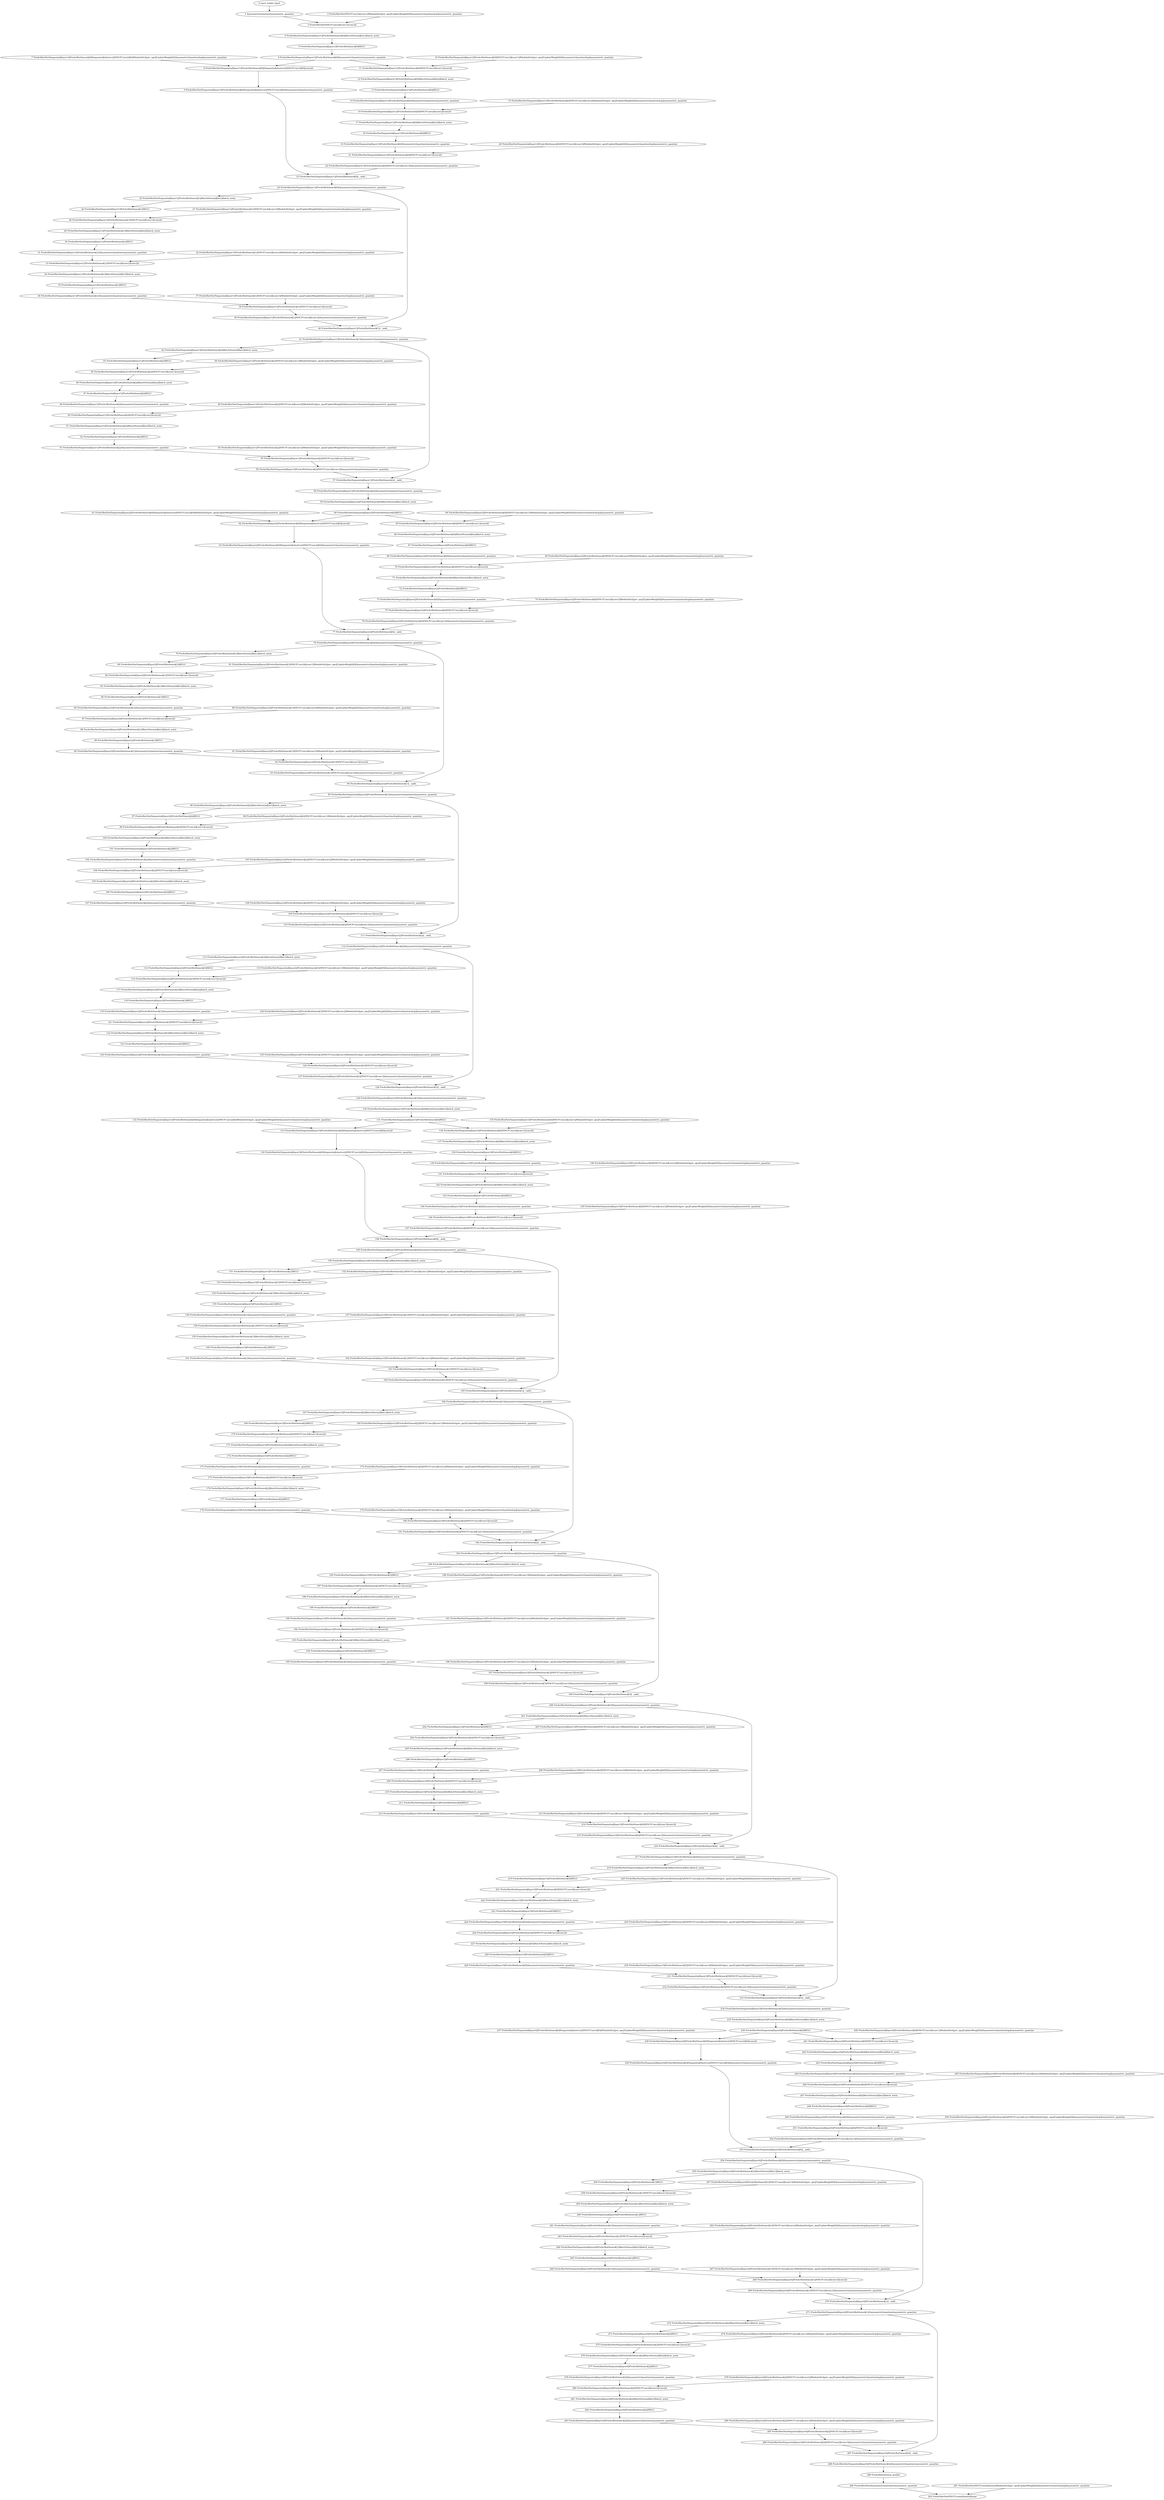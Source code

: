 strict digraph  {
"0 /nncf_model_input" [id=0, scope="", type=nncf_model_input];
"1 AsymmetricQuantizer/asymmetric_quantize" [id=1, scope=AsymmetricQuantizer, type=asymmetric_quantize];
"2 PreActResNet/NNCFConv2d[conv1]/ModuleDict[pre_ops]/UpdateWeight[0]/AsymmetricQuantizer[op]/asymmetric_quantize" [id=2, scope="PreActResNet/NNCFConv2d[conv1]/ModuleDict[pre_ops]/UpdateWeight[0]/AsymmetricQuantizer[op]", type=asymmetric_quantize];
"3 PreActResNet/NNCFConv2d[conv1]/conv2d" [id=3, scope="PreActResNet/NNCFConv2d[conv1]", type=conv2d];
"4 PreActResNet/Sequential[layer1]/PreActBottleneck[0]/BatchNorm2d[bn1]/batch_norm" [id=4, scope="PreActResNet/Sequential[layer1]/PreActBottleneck[0]/BatchNorm2d[bn1]", type=batch_norm];
"5 PreActResNet/Sequential[layer1]/PreActBottleneck[0]/RELU" [id=5, scope="PreActResNet/Sequential[layer1]/PreActBottleneck[0]", type=RELU];
"6 PreActResNet/Sequential[layer1]/PreActBottleneck[0]/AsymmetricQuantizer/asymmetric_quantize" [id=6, scope="PreActResNet/Sequential[layer1]/PreActBottleneck[0]/AsymmetricQuantizer", type=asymmetric_quantize];
"7 PreActResNet/Sequential[layer1]/PreActBottleneck[0]/Sequential[shortcut]/NNCFConv2d[0]/ModuleDict[pre_ops]/UpdateWeight[0]/AsymmetricQuantizer[op]/asymmetric_quantize" [id=7, scope="PreActResNet/Sequential[layer1]/PreActBottleneck[0]/Sequential[shortcut]/NNCFConv2d[0]/ModuleDict[pre_ops]/UpdateWeight[0]/AsymmetricQuantizer[op]", type=asymmetric_quantize];
"8 PreActResNet/Sequential[layer1]/PreActBottleneck[0]/Sequential[shortcut]/NNCFConv2d[0]/conv2d" [id=8, scope="PreActResNet/Sequential[layer1]/PreActBottleneck[0]/Sequential[shortcut]/NNCFConv2d[0]", type=conv2d];
"9 PreActResNet/Sequential[layer1]/PreActBottleneck[0]/Sequential[shortcut]/NNCFConv2d[0]/AsymmetricQuantizer/asymmetric_quantize" [id=9, scope="PreActResNet/Sequential[layer1]/PreActBottleneck[0]/Sequential[shortcut]/NNCFConv2d[0]/AsymmetricQuantizer", type=asymmetric_quantize];
"10 PreActResNet/Sequential[layer1]/PreActBottleneck[0]/NNCFConv2d[conv1]/ModuleDict[pre_ops]/UpdateWeight[0]/AsymmetricQuantizer[op]/asymmetric_quantize" [id=10, scope="PreActResNet/Sequential[layer1]/PreActBottleneck[0]/NNCFConv2d[conv1]/ModuleDict[pre_ops]/UpdateWeight[0]/AsymmetricQuantizer[op]", type=asymmetric_quantize];
"11 PreActResNet/Sequential[layer1]/PreActBottleneck[0]/NNCFConv2d[conv1]/conv2d" [id=11, scope="PreActResNet/Sequential[layer1]/PreActBottleneck[0]/NNCFConv2d[conv1]", type=conv2d];
"12 PreActResNet/Sequential[layer1]/PreActBottleneck[0]/BatchNorm2d[bn2]/batch_norm" [id=12, scope="PreActResNet/Sequential[layer1]/PreActBottleneck[0]/BatchNorm2d[bn2]", type=batch_norm];
"13 PreActResNet/Sequential[layer1]/PreActBottleneck[0]/RELU" [id=13, scope="PreActResNet/Sequential[layer1]/PreActBottleneck[0]", type=RELU];
"14 PreActResNet/Sequential[layer1]/PreActBottleneck[0]/AsymmetricQuantizer/asymmetric_quantize" [id=14, scope="PreActResNet/Sequential[layer1]/PreActBottleneck[0]/AsymmetricQuantizer", type=asymmetric_quantize];
"15 PreActResNet/Sequential[layer1]/PreActBottleneck[0]/NNCFConv2d[conv2]/ModuleDict[pre_ops]/UpdateWeight[0]/AsymmetricQuantizer[op]/asymmetric_quantize" [id=15, scope="PreActResNet/Sequential[layer1]/PreActBottleneck[0]/NNCFConv2d[conv2]/ModuleDict[pre_ops]/UpdateWeight[0]/AsymmetricQuantizer[op]", type=asymmetric_quantize];
"16 PreActResNet/Sequential[layer1]/PreActBottleneck[0]/NNCFConv2d[conv2]/conv2d" [id=16, scope="PreActResNet/Sequential[layer1]/PreActBottleneck[0]/NNCFConv2d[conv2]", type=conv2d];
"17 PreActResNet/Sequential[layer1]/PreActBottleneck[0]/BatchNorm2d[bn3]/batch_norm" [id=17, scope="PreActResNet/Sequential[layer1]/PreActBottleneck[0]/BatchNorm2d[bn3]", type=batch_norm];
"18 PreActResNet/Sequential[layer1]/PreActBottleneck[0]/RELU" [id=18, scope="PreActResNet/Sequential[layer1]/PreActBottleneck[0]", type=RELU];
"19 PreActResNet/Sequential[layer1]/PreActBottleneck[0]/AsymmetricQuantizer/asymmetric_quantize" [id=19, scope="PreActResNet/Sequential[layer1]/PreActBottleneck[0]/AsymmetricQuantizer", type=asymmetric_quantize];
"20 PreActResNet/Sequential[layer1]/PreActBottleneck[0]/NNCFConv2d[conv3]/ModuleDict[pre_ops]/UpdateWeight[0]/AsymmetricQuantizer[op]/asymmetric_quantize" [id=20, scope="PreActResNet/Sequential[layer1]/PreActBottleneck[0]/NNCFConv2d[conv3]/ModuleDict[pre_ops]/UpdateWeight[0]/AsymmetricQuantizer[op]", type=asymmetric_quantize];
"21 PreActResNet/Sequential[layer1]/PreActBottleneck[0]/NNCFConv2d[conv3]/conv2d" [id=21, scope="PreActResNet/Sequential[layer1]/PreActBottleneck[0]/NNCFConv2d[conv3]", type=conv2d];
"22 PreActResNet/Sequential[layer1]/PreActBottleneck[0]/NNCFConv2d[conv3]/AsymmetricQuantizer/asymmetric_quantize" [id=22, scope="PreActResNet/Sequential[layer1]/PreActBottleneck[0]/NNCFConv2d[conv3]/AsymmetricQuantizer", type=asymmetric_quantize];
"23 PreActResNet/Sequential[layer1]/PreActBottleneck[0]/__iadd__" [id=23, scope="PreActResNet/Sequential[layer1]/PreActBottleneck[0]", type=__iadd__];
"24 PreActResNet/Sequential[layer1]/PreActBottleneck[0]/AsymmetricQuantizer/asymmetric_quantize" [id=24, scope="PreActResNet/Sequential[layer1]/PreActBottleneck[0]/AsymmetricQuantizer", type=asymmetric_quantize];
"25 PreActResNet/Sequential[layer1]/PreActBottleneck[1]/BatchNorm2d[bn1]/batch_norm" [id=25, scope="PreActResNet/Sequential[layer1]/PreActBottleneck[1]/BatchNorm2d[bn1]", type=batch_norm];
"26 PreActResNet/Sequential[layer1]/PreActBottleneck[1]/RELU" [id=26, scope="PreActResNet/Sequential[layer1]/PreActBottleneck[1]", type=RELU];
"27 PreActResNet/Sequential[layer1]/PreActBottleneck[1]/NNCFConv2d[conv1]/ModuleDict[pre_ops]/UpdateWeight[0]/AsymmetricQuantizer[op]/asymmetric_quantize" [id=27, scope="PreActResNet/Sequential[layer1]/PreActBottleneck[1]/NNCFConv2d[conv1]/ModuleDict[pre_ops]/UpdateWeight[0]/AsymmetricQuantizer[op]", type=asymmetric_quantize];
"28 PreActResNet/Sequential[layer1]/PreActBottleneck[1]/NNCFConv2d[conv1]/conv2d" [id=28, scope="PreActResNet/Sequential[layer1]/PreActBottleneck[1]/NNCFConv2d[conv1]", type=conv2d];
"29 PreActResNet/Sequential[layer1]/PreActBottleneck[1]/BatchNorm2d[bn2]/batch_norm" [id=29, scope="PreActResNet/Sequential[layer1]/PreActBottleneck[1]/BatchNorm2d[bn2]", type=batch_norm];
"30 PreActResNet/Sequential[layer1]/PreActBottleneck[1]/RELU" [id=30, scope="PreActResNet/Sequential[layer1]/PreActBottleneck[1]", type=RELU];
"31 PreActResNet/Sequential[layer1]/PreActBottleneck[1]/AsymmetricQuantizer/asymmetric_quantize" [id=31, scope="PreActResNet/Sequential[layer1]/PreActBottleneck[1]/AsymmetricQuantizer", type=asymmetric_quantize];
"32 PreActResNet/Sequential[layer1]/PreActBottleneck[1]/NNCFConv2d[conv2]/ModuleDict[pre_ops]/UpdateWeight[0]/AsymmetricQuantizer[op]/asymmetric_quantize" [id=32, scope="PreActResNet/Sequential[layer1]/PreActBottleneck[1]/NNCFConv2d[conv2]/ModuleDict[pre_ops]/UpdateWeight[0]/AsymmetricQuantizer[op]", type=asymmetric_quantize];
"33 PreActResNet/Sequential[layer1]/PreActBottleneck[1]/NNCFConv2d[conv2]/conv2d" [id=33, scope="PreActResNet/Sequential[layer1]/PreActBottleneck[1]/NNCFConv2d[conv2]", type=conv2d];
"34 PreActResNet/Sequential[layer1]/PreActBottleneck[1]/BatchNorm2d[bn3]/batch_norm" [id=34, scope="PreActResNet/Sequential[layer1]/PreActBottleneck[1]/BatchNorm2d[bn3]", type=batch_norm];
"35 PreActResNet/Sequential[layer1]/PreActBottleneck[1]/RELU" [id=35, scope="PreActResNet/Sequential[layer1]/PreActBottleneck[1]", type=RELU];
"36 PreActResNet/Sequential[layer1]/PreActBottleneck[1]/AsymmetricQuantizer/asymmetric_quantize" [id=36, scope="PreActResNet/Sequential[layer1]/PreActBottleneck[1]/AsymmetricQuantizer", type=asymmetric_quantize];
"37 PreActResNet/Sequential[layer1]/PreActBottleneck[1]/NNCFConv2d[conv3]/ModuleDict[pre_ops]/UpdateWeight[0]/AsymmetricQuantizer[op]/asymmetric_quantize" [id=37, scope="PreActResNet/Sequential[layer1]/PreActBottleneck[1]/NNCFConv2d[conv3]/ModuleDict[pre_ops]/UpdateWeight[0]/AsymmetricQuantizer[op]", type=asymmetric_quantize];
"38 PreActResNet/Sequential[layer1]/PreActBottleneck[1]/NNCFConv2d[conv3]/conv2d" [id=38, scope="PreActResNet/Sequential[layer1]/PreActBottleneck[1]/NNCFConv2d[conv3]", type=conv2d];
"39 PreActResNet/Sequential[layer1]/PreActBottleneck[1]/NNCFConv2d[conv3]/AsymmetricQuantizer/asymmetric_quantize" [id=39, scope="PreActResNet/Sequential[layer1]/PreActBottleneck[1]/NNCFConv2d[conv3]/AsymmetricQuantizer", type=asymmetric_quantize];
"40 PreActResNet/Sequential[layer1]/PreActBottleneck[1]/__iadd__" [id=40, scope="PreActResNet/Sequential[layer1]/PreActBottleneck[1]", type=__iadd__];
"41 PreActResNet/Sequential[layer1]/PreActBottleneck[1]/AsymmetricQuantizer/asymmetric_quantize" [id=41, scope="PreActResNet/Sequential[layer1]/PreActBottleneck[1]/AsymmetricQuantizer", type=asymmetric_quantize];
"42 PreActResNet/Sequential[layer1]/PreActBottleneck[2]/BatchNorm2d[bn1]/batch_norm" [id=42, scope="PreActResNet/Sequential[layer1]/PreActBottleneck[2]/BatchNorm2d[bn1]", type=batch_norm];
"43 PreActResNet/Sequential[layer1]/PreActBottleneck[2]/RELU" [id=43, scope="PreActResNet/Sequential[layer1]/PreActBottleneck[2]", type=RELU];
"44 PreActResNet/Sequential[layer1]/PreActBottleneck[2]/NNCFConv2d[conv1]/ModuleDict[pre_ops]/UpdateWeight[0]/AsymmetricQuantizer[op]/asymmetric_quantize" [id=44, scope="PreActResNet/Sequential[layer1]/PreActBottleneck[2]/NNCFConv2d[conv1]/ModuleDict[pre_ops]/UpdateWeight[0]/AsymmetricQuantizer[op]", type=asymmetric_quantize];
"45 PreActResNet/Sequential[layer1]/PreActBottleneck[2]/NNCFConv2d[conv1]/conv2d" [id=45, scope="PreActResNet/Sequential[layer1]/PreActBottleneck[2]/NNCFConv2d[conv1]", type=conv2d];
"46 PreActResNet/Sequential[layer1]/PreActBottleneck[2]/BatchNorm2d[bn2]/batch_norm" [id=46, scope="PreActResNet/Sequential[layer1]/PreActBottleneck[2]/BatchNorm2d[bn2]", type=batch_norm];
"47 PreActResNet/Sequential[layer1]/PreActBottleneck[2]/RELU" [id=47, scope="PreActResNet/Sequential[layer1]/PreActBottleneck[2]", type=RELU];
"48 PreActResNet/Sequential[layer1]/PreActBottleneck[2]/AsymmetricQuantizer/asymmetric_quantize" [id=48, scope="PreActResNet/Sequential[layer1]/PreActBottleneck[2]/AsymmetricQuantizer", type=asymmetric_quantize];
"49 PreActResNet/Sequential[layer1]/PreActBottleneck[2]/NNCFConv2d[conv2]/ModuleDict[pre_ops]/UpdateWeight[0]/AsymmetricQuantizer[op]/asymmetric_quantize" [id=49, scope="PreActResNet/Sequential[layer1]/PreActBottleneck[2]/NNCFConv2d[conv2]/ModuleDict[pre_ops]/UpdateWeight[0]/AsymmetricQuantizer[op]", type=asymmetric_quantize];
"50 PreActResNet/Sequential[layer1]/PreActBottleneck[2]/NNCFConv2d[conv2]/conv2d" [id=50, scope="PreActResNet/Sequential[layer1]/PreActBottleneck[2]/NNCFConv2d[conv2]", type=conv2d];
"51 PreActResNet/Sequential[layer1]/PreActBottleneck[2]/BatchNorm2d[bn3]/batch_norm" [id=51, scope="PreActResNet/Sequential[layer1]/PreActBottleneck[2]/BatchNorm2d[bn3]", type=batch_norm];
"52 PreActResNet/Sequential[layer1]/PreActBottleneck[2]/RELU" [id=52, scope="PreActResNet/Sequential[layer1]/PreActBottleneck[2]", type=RELU];
"53 PreActResNet/Sequential[layer1]/PreActBottleneck[2]/AsymmetricQuantizer/asymmetric_quantize" [id=53, scope="PreActResNet/Sequential[layer1]/PreActBottleneck[2]/AsymmetricQuantizer", type=asymmetric_quantize];
"54 PreActResNet/Sequential[layer1]/PreActBottleneck[2]/NNCFConv2d[conv3]/ModuleDict[pre_ops]/UpdateWeight[0]/AsymmetricQuantizer[op]/asymmetric_quantize" [id=54, scope="PreActResNet/Sequential[layer1]/PreActBottleneck[2]/NNCFConv2d[conv3]/ModuleDict[pre_ops]/UpdateWeight[0]/AsymmetricQuantizer[op]", type=asymmetric_quantize];
"55 PreActResNet/Sequential[layer1]/PreActBottleneck[2]/NNCFConv2d[conv3]/conv2d" [id=55, scope="PreActResNet/Sequential[layer1]/PreActBottleneck[2]/NNCFConv2d[conv3]", type=conv2d];
"56 PreActResNet/Sequential[layer1]/PreActBottleneck[2]/NNCFConv2d[conv3]/AsymmetricQuantizer/asymmetric_quantize" [id=56, scope="PreActResNet/Sequential[layer1]/PreActBottleneck[2]/NNCFConv2d[conv3]/AsymmetricQuantizer", type=asymmetric_quantize];
"57 PreActResNet/Sequential[layer1]/PreActBottleneck[2]/__iadd__" [id=57, scope="PreActResNet/Sequential[layer1]/PreActBottleneck[2]", type=__iadd__];
"58 PreActResNet/Sequential[layer1]/PreActBottleneck[2]/AsymmetricQuantizer/asymmetric_quantize" [id=58, scope="PreActResNet/Sequential[layer1]/PreActBottleneck[2]/AsymmetricQuantizer", type=asymmetric_quantize];
"59 PreActResNet/Sequential[layer2]/PreActBottleneck[0]/BatchNorm2d[bn1]/batch_norm" [id=59, scope="PreActResNet/Sequential[layer2]/PreActBottleneck[0]/BatchNorm2d[bn1]", type=batch_norm];
"60 PreActResNet/Sequential[layer2]/PreActBottleneck[0]/RELU" [id=60, scope="PreActResNet/Sequential[layer2]/PreActBottleneck[0]", type=RELU];
"61 PreActResNet/Sequential[layer2]/PreActBottleneck[0]/Sequential[shortcut]/NNCFConv2d[0]/ModuleDict[pre_ops]/UpdateWeight[0]/AsymmetricQuantizer[op]/asymmetric_quantize" [id=61, scope="PreActResNet/Sequential[layer2]/PreActBottleneck[0]/Sequential[shortcut]/NNCFConv2d[0]/ModuleDict[pre_ops]/UpdateWeight[0]/AsymmetricQuantizer[op]", type=asymmetric_quantize];
"62 PreActResNet/Sequential[layer2]/PreActBottleneck[0]/Sequential[shortcut]/NNCFConv2d[0]/conv2d" [id=62, scope="PreActResNet/Sequential[layer2]/PreActBottleneck[0]/Sequential[shortcut]/NNCFConv2d[0]", type=conv2d];
"63 PreActResNet/Sequential[layer2]/PreActBottleneck[0]/Sequential[shortcut]/NNCFConv2d[0]/AsymmetricQuantizer/asymmetric_quantize" [id=63, scope="PreActResNet/Sequential[layer2]/PreActBottleneck[0]/Sequential[shortcut]/NNCFConv2d[0]/AsymmetricQuantizer", type=asymmetric_quantize];
"64 PreActResNet/Sequential[layer2]/PreActBottleneck[0]/NNCFConv2d[conv1]/ModuleDict[pre_ops]/UpdateWeight[0]/AsymmetricQuantizer[op]/asymmetric_quantize" [id=64, scope="PreActResNet/Sequential[layer2]/PreActBottleneck[0]/NNCFConv2d[conv1]/ModuleDict[pre_ops]/UpdateWeight[0]/AsymmetricQuantizer[op]", type=asymmetric_quantize];
"65 PreActResNet/Sequential[layer2]/PreActBottleneck[0]/NNCFConv2d[conv1]/conv2d" [id=65, scope="PreActResNet/Sequential[layer2]/PreActBottleneck[0]/NNCFConv2d[conv1]", type=conv2d];
"66 PreActResNet/Sequential[layer2]/PreActBottleneck[0]/BatchNorm2d[bn2]/batch_norm" [id=66, scope="PreActResNet/Sequential[layer2]/PreActBottleneck[0]/BatchNorm2d[bn2]", type=batch_norm];
"67 PreActResNet/Sequential[layer2]/PreActBottleneck[0]/RELU" [id=67, scope="PreActResNet/Sequential[layer2]/PreActBottleneck[0]", type=RELU];
"68 PreActResNet/Sequential[layer2]/PreActBottleneck[0]/AsymmetricQuantizer/asymmetric_quantize" [id=68, scope="PreActResNet/Sequential[layer2]/PreActBottleneck[0]/AsymmetricQuantizer", type=asymmetric_quantize];
"69 PreActResNet/Sequential[layer2]/PreActBottleneck[0]/NNCFConv2d[conv2]/ModuleDict[pre_ops]/UpdateWeight[0]/AsymmetricQuantizer[op]/asymmetric_quantize" [id=69, scope="PreActResNet/Sequential[layer2]/PreActBottleneck[0]/NNCFConv2d[conv2]/ModuleDict[pre_ops]/UpdateWeight[0]/AsymmetricQuantizer[op]", type=asymmetric_quantize];
"70 PreActResNet/Sequential[layer2]/PreActBottleneck[0]/NNCFConv2d[conv2]/conv2d" [id=70, scope="PreActResNet/Sequential[layer2]/PreActBottleneck[0]/NNCFConv2d[conv2]", type=conv2d];
"71 PreActResNet/Sequential[layer2]/PreActBottleneck[0]/BatchNorm2d[bn3]/batch_norm" [id=71, scope="PreActResNet/Sequential[layer2]/PreActBottleneck[0]/BatchNorm2d[bn3]", type=batch_norm];
"72 PreActResNet/Sequential[layer2]/PreActBottleneck[0]/RELU" [id=72, scope="PreActResNet/Sequential[layer2]/PreActBottleneck[0]", type=RELU];
"73 PreActResNet/Sequential[layer2]/PreActBottleneck[0]/AsymmetricQuantizer/asymmetric_quantize" [id=73, scope="PreActResNet/Sequential[layer2]/PreActBottleneck[0]/AsymmetricQuantizer", type=asymmetric_quantize];
"74 PreActResNet/Sequential[layer2]/PreActBottleneck[0]/NNCFConv2d[conv3]/ModuleDict[pre_ops]/UpdateWeight[0]/AsymmetricQuantizer[op]/asymmetric_quantize" [id=74, scope="PreActResNet/Sequential[layer2]/PreActBottleneck[0]/NNCFConv2d[conv3]/ModuleDict[pre_ops]/UpdateWeight[0]/AsymmetricQuantizer[op]", type=asymmetric_quantize];
"75 PreActResNet/Sequential[layer2]/PreActBottleneck[0]/NNCFConv2d[conv3]/conv2d" [id=75, scope="PreActResNet/Sequential[layer2]/PreActBottleneck[0]/NNCFConv2d[conv3]", type=conv2d];
"76 PreActResNet/Sequential[layer2]/PreActBottleneck[0]/NNCFConv2d[conv3]/AsymmetricQuantizer/asymmetric_quantize" [id=76, scope="PreActResNet/Sequential[layer2]/PreActBottleneck[0]/NNCFConv2d[conv3]/AsymmetricQuantizer", type=asymmetric_quantize];
"77 PreActResNet/Sequential[layer2]/PreActBottleneck[0]/__iadd__" [id=77, scope="PreActResNet/Sequential[layer2]/PreActBottleneck[0]", type=__iadd__];
"78 PreActResNet/Sequential[layer2]/PreActBottleneck[0]/AsymmetricQuantizer/asymmetric_quantize" [id=78, scope="PreActResNet/Sequential[layer2]/PreActBottleneck[0]/AsymmetricQuantizer", type=asymmetric_quantize];
"79 PreActResNet/Sequential[layer2]/PreActBottleneck[1]/BatchNorm2d[bn1]/batch_norm" [id=79, scope="PreActResNet/Sequential[layer2]/PreActBottleneck[1]/BatchNorm2d[bn1]", type=batch_norm];
"80 PreActResNet/Sequential[layer2]/PreActBottleneck[1]/RELU" [id=80, scope="PreActResNet/Sequential[layer2]/PreActBottleneck[1]", type=RELU];
"81 PreActResNet/Sequential[layer2]/PreActBottleneck[1]/NNCFConv2d[conv1]/ModuleDict[pre_ops]/UpdateWeight[0]/AsymmetricQuantizer[op]/asymmetric_quantize" [id=81, scope="PreActResNet/Sequential[layer2]/PreActBottleneck[1]/NNCFConv2d[conv1]/ModuleDict[pre_ops]/UpdateWeight[0]/AsymmetricQuantizer[op]", type=asymmetric_quantize];
"82 PreActResNet/Sequential[layer2]/PreActBottleneck[1]/NNCFConv2d[conv1]/conv2d" [id=82, scope="PreActResNet/Sequential[layer2]/PreActBottleneck[1]/NNCFConv2d[conv1]", type=conv2d];
"83 PreActResNet/Sequential[layer2]/PreActBottleneck[1]/BatchNorm2d[bn2]/batch_norm" [id=83, scope="PreActResNet/Sequential[layer2]/PreActBottleneck[1]/BatchNorm2d[bn2]", type=batch_norm];
"84 PreActResNet/Sequential[layer2]/PreActBottleneck[1]/RELU" [id=84, scope="PreActResNet/Sequential[layer2]/PreActBottleneck[1]", type=RELU];
"85 PreActResNet/Sequential[layer2]/PreActBottleneck[1]/AsymmetricQuantizer/asymmetric_quantize" [id=85, scope="PreActResNet/Sequential[layer2]/PreActBottleneck[1]/AsymmetricQuantizer", type=asymmetric_quantize];
"86 PreActResNet/Sequential[layer2]/PreActBottleneck[1]/NNCFConv2d[conv2]/ModuleDict[pre_ops]/UpdateWeight[0]/AsymmetricQuantizer[op]/asymmetric_quantize" [id=86, scope="PreActResNet/Sequential[layer2]/PreActBottleneck[1]/NNCFConv2d[conv2]/ModuleDict[pre_ops]/UpdateWeight[0]/AsymmetricQuantizer[op]", type=asymmetric_quantize];
"87 PreActResNet/Sequential[layer2]/PreActBottleneck[1]/NNCFConv2d[conv2]/conv2d" [id=87, scope="PreActResNet/Sequential[layer2]/PreActBottleneck[1]/NNCFConv2d[conv2]", type=conv2d];
"88 PreActResNet/Sequential[layer2]/PreActBottleneck[1]/BatchNorm2d[bn3]/batch_norm" [id=88, scope="PreActResNet/Sequential[layer2]/PreActBottleneck[1]/BatchNorm2d[bn3]", type=batch_norm];
"89 PreActResNet/Sequential[layer2]/PreActBottleneck[1]/RELU" [id=89, scope="PreActResNet/Sequential[layer2]/PreActBottleneck[1]", type=RELU];
"90 PreActResNet/Sequential[layer2]/PreActBottleneck[1]/AsymmetricQuantizer/asymmetric_quantize" [id=90, scope="PreActResNet/Sequential[layer2]/PreActBottleneck[1]/AsymmetricQuantizer", type=asymmetric_quantize];
"91 PreActResNet/Sequential[layer2]/PreActBottleneck[1]/NNCFConv2d[conv3]/ModuleDict[pre_ops]/UpdateWeight[0]/AsymmetricQuantizer[op]/asymmetric_quantize" [id=91, scope="PreActResNet/Sequential[layer2]/PreActBottleneck[1]/NNCFConv2d[conv3]/ModuleDict[pre_ops]/UpdateWeight[0]/AsymmetricQuantizer[op]", type=asymmetric_quantize];
"92 PreActResNet/Sequential[layer2]/PreActBottleneck[1]/NNCFConv2d[conv3]/conv2d" [id=92, scope="PreActResNet/Sequential[layer2]/PreActBottleneck[1]/NNCFConv2d[conv3]", type=conv2d];
"93 PreActResNet/Sequential[layer2]/PreActBottleneck[1]/NNCFConv2d[conv3]/AsymmetricQuantizer/asymmetric_quantize" [id=93, scope="PreActResNet/Sequential[layer2]/PreActBottleneck[1]/NNCFConv2d[conv3]/AsymmetricQuantizer", type=asymmetric_quantize];
"94 PreActResNet/Sequential[layer2]/PreActBottleneck[1]/__iadd__" [id=94, scope="PreActResNet/Sequential[layer2]/PreActBottleneck[1]", type=__iadd__];
"95 PreActResNet/Sequential[layer2]/PreActBottleneck[1]/AsymmetricQuantizer/asymmetric_quantize" [id=95, scope="PreActResNet/Sequential[layer2]/PreActBottleneck[1]/AsymmetricQuantizer", type=asymmetric_quantize];
"96 PreActResNet/Sequential[layer2]/PreActBottleneck[2]/BatchNorm2d[bn1]/batch_norm" [id=96, scope="PreActResNet/Sequential[layer2]/PreActBottleneck[2]/BatchNorm2d[bn1]", type=batch_norm];
"97 PreActResNet/Sequential[layer2]/PreActBottleneck[2]/RELU" [id=97, scope="PreActResNet/Sequential[layer2]/PreActBottleneck[2]", type=RELU];
"98 PreActResNet/Sequential[layer2]/PreActBottleneck[2]/NNCFConv2d[conv1]/ModuleDict[pre_ops]/UpdateWeight[0]/AsymmetricQuantizer[op]/asymmetric_quantize" [id=98, scope="PreActResNet/Sequential[layer2]/PreActBottleneck[2]/NNCFConv2d[conv1]/ModuleDict[pre_ops]/UpdateWeight[0]/AsymmetricQuantizer[op]", type=asymmetric_quantize];
"99 PreActResNet/Sequential[layer2]/PreActBottleneck[2]/NNCFConv2d[conv1]/conv2d" [id=99, scope="PreActResNet/Sequential[layer2]/PreActBottleneck[2]/NNCFConv2d[conv1]", type=conv2d];
"100 PreActResNet/Sequential[layer2]/PreActBottleneck[2]/BatchNorm2d[bn2]/batch_norm" [id=100, scope="PreActResNet/Sequential[layer2]/PreActBottleneck[2]/BatchNorm2d[bn2]", type=batch_norm];
"101 PreActResNet/Sequential[layer2]/PreActBottleneck[2]/RELU" [id=101, scope="PreActResNet/Sequential[layer2]/PreActBottleneck[2]", type=RELU];
"102 PreActResNet/Sequential[layer2]/PreActBottleneck[2]/AsymmetricQuantizer/asymmetric_quantize" [id=102, scope="PreActResNet/Sequential[layer2]/PreActBottleneck[2]/AsymmetricQuantizer", type=asymmetric_quantize];
"103 PreActResNet/Sequential[layer2]/PreActBottleneck[2]/NNCFConv2d[conv2]/ModuleDict[pre_ops]/UpdateWeight[0]/AsymmetricQuantizer[op]/asymmetric_quantize" [id=103, scope="PreActResNet/Sequential[layer2]/PreActBottleneck[2]/NNCFConv2d[conv2]/ModuleDict[pre_ops]/UpdateWeight[0]/AsymmetricQuantizer[op]", type=asymmetric_quantize];
"104 PreActResNet/Sequential[layer2]/PreActBottleneck[2]/NNCFConv2d[conv2]/conv2d" [id=104, scope="PreActResNet/Sequential[layer2]/PreActBottleneck[2]/NNCFConv2d[conv2]", type=conv2d];
"105 PreActResNet/Sequential[layer2]/PreActBottleneck[2]/BatchNorm2d[bn3]/batch_norm" [id=105, scope="PreActResNet/Sequential[layer2]/PreActBottleneck[2]/BatchNorm2d[bn3]", type=batch_norm];
"106 PreActResNet/Sequential[layer2]/PreActBottleneck[2]/RELU" [id=106, scope="PreActResNet/Sequential[layer2]/PreActBottleneck[2]", type=RELU];
"107 PreActResNet/Sequential[layer2]/PreActBottleneck[2]/AsymmetricQuantizer/asymmetric_quantize" [id=107, scope="PreActResNet/Sequential[layer2]/PreActBottleneck[2]/AsymmetricQuantizer", type=asymmetric_quantize];
"108 PreActResNet/Sequential[layer2]/PreActBottleneck[2]/NNCFConv2d[conv3]/ModuleDict[pre_ops]/UpdateWeight[0]/AsymmetricQuantizer[op]/asymmetric_quantize" [id=108, scope="PreActResNet/Sequential[layer2]/PreActBottleneck[2]/NNCFConv2d[conv3]/ModuleDict[pre_ops]/UpdateWeight[0]/AsymmetricQuantizer[op]", type=asymmetric_quantize];
"109 PreActResNet/Sequential[layer2]/PreActBottleneck[2]/NNCFConv2d[conv3]/conv2d" [id=109, scope="PreActResNet/Sequential[layer2]/PreActBottleneck[2]/NNCFConv2d[conv3]", type=conv2d];
"110 PreActResNet/Sequential[layer2]/PreActBottleneck[2]/NNCFConv2d[conv3]/AsymmetricQuantizer/asymmetric_quantize" [id=110, scope="PreActResNet/Sequential[layer2]/PreActBottleneck[2]/NNCFConv2d[conv3]/AsymmetricQuantizer", type=asymmetric_quantize];
"111 PreActResNet/Sequential[layer2]/PreActBottleneck[2]/__iadd__" [id=111, scope="PreActResNet/Sequential[layer2]/PreActBottleneck[2]", type=__iadd__];
"112 PreActResNet/Sequential[layer2]/PreActBottleneck[2]/AsymmetricQuantizer/asymmetric_quantize" [id=112, scope="PreActResNet/Sequential[layer2]/PreActBottleneck[2]/AsymmetricQuantizer", type=asymmetric_quantize];
"113 PreActResNet/Sequential[layer2]/PreActBottleneck[3]/BatchNorm2d[bn1]/batch_norm" [id=113, scope="PreActResNet/Sequential[layer2]/PreActBottleneck[3]/BatchNorm2d[bn1]", type=batch_norm];
"114 PreActResNet/Sequential[layer2]/PreActBottleneck[3]/RELU" [id=114, scope="PreActResNet/Sequential[layer2]/PreActBottleneck[3]", type=RELU];
"115 PreActResNet/Sequential[layer2]/PreActBottleneck[3]/NNCFConv2d[conv1]/ModuleDict[pre_ops]/UpdateWeight[0]/AsymmetricQuantizer[op]/asymmetric_quantize" [id=115, scope="PreActResNet/Sequential[layer2]/PreActBottleneck[3]/NNCFConv2d[conv1]/ModuleDict[pre_ops]/UpdateWeight[0]/AsymmetricQuantizer[op]", type=asymmetric_quantize];
"116 PreActResNet/Sequential[layer2]/PreActBottleneck[3]/NNCFConv2d[conv1]/conv2d" [id=116, scope="PreActResNet/Sequential[layer2]/PreActBottleneck[3]/NNCFConv2d[conv1]", type=conv2d];
"117 PreActResNet/Sequential[layer2]/PreActBottleneck[3]/BatchNorm2d[bn2]/batch_norm" [id=117, scope="PreActResNet/Sequential[layer2]/PreActBottleneck[3]/BatchNorm2d[bn2]", type=batch_norm];
"118 PreActResNet/Sequential[layer2]/PreActBottleneck[3]/RELU" [id=118, scope="PreActResNet/Sequential[layer2]/PreActBottleneck[3]", type=RELU];
"119 PreActResNet/Sequential[layer2]/PreActBottleneck[3]/AsymmetricQuantizer/asymmetric_quantize" [id=119, scope="PreActResNet/Sequential[layer2]/PreActBottleneck[3]/AsymmetricQuantizer", type=asymmetric_quantize];
"120 PreActResNet/Sequential[layer2]/PreActBottleneck[3]/NNCFConv2d[conv2]/ModuleDict[pre_ops]/UpdateWeight[0]/AsymmetricQuantizer[op]/asymmetric_quantize" [id=120, scope="PreActResNet/Sequential[layer2]/PreActBottleneck[3]/NNCFConv2d[conv2]/ModuleDict[pre_ops]/UpdateWeight[0]/AsymmetricQuantizer[op]", type=asymmetric_quantize];
"121 PreActResNet/Sequential[layer2]/PreActBottleneck[3]/NNCFConv2d[conv2]/conv2d" [id=121, scope="PreActResNet/Sequential[layer2]/PreActBottleneck[3]/NNCFConv2d[conv2]", type=conv2d];
"122 PreActResNet/Sequential[layer2]/PreActBottleneck[3]/BatchNorm2d[bn3]/batch_norm" [id=122, scope="PreActResNet/Sequential[layer2]/PreActBottleneck[3]/BatchNorm2d[bn3]", type=batch_norm];
"123 PreActResNet/Sequential[layer2]/PreActBottleneck[3]/RELU" [id=123, scope="PreActResNet/Sequential[layer2]/PreActBottleneck[3]", type=RELU];
"124 PreActResNet/Sequential[layer2]/PreActBottleneck[3]/AsymmetricQuantizer/asymmetric_quantize" [id=124, scope="PreActResNet/Sequential[layer2]/PreActBottleneck[3]/AsymmetricQuantizer", type=asymmetric_quantize];
"125 PreActResNet/Sequential[layer2]/PreActBottleneck[3]/NNCFConv2d[conv3]/ModuleDict[pre_ops]/UpdateWeight[0]/AsymmetricQuantizer[op]/asymmetric_quantize" [id=125, scope="PreActResNet/Sequential[layer2]/PreActBottleneck[3]/NNCFConv2d[conv3]/ModuleDict[pre_ops]/UpdateWeight[0]/AsymmetricQuantizer[op]", type=asymmetric_quantize];
"126 PreActResNet/Sequential[layer2]/PreActBottleneck[3]/NNCFConv2d[conv3]/conv2d" [id=126, scope="PreActResNet/Sequential[layer2]/PreActBottleneck[3]/NNCFConv2d[conv3]", type=conv2d];
"127 PreActResNet/Sequential[layer2]/PreActBottleneck[3]/NNCFConv2d[conv3]/AsymmetricQuantizer/asymmetric_quantize" [id=127, scope="PreActResNet/Sequential[layer2]/PreActBottleneck[3]/NNCFConv2d[conv3]/AsymmetricQuantizer", type=asymmetric_quantize];
"128 PreActResNet/Sequential[layer2]/PreActBottleneck[3]/__iadd__" [id=128, scope="PreActResNet/Sequential[layer2]/PreActBottleneck[3]", type=__iadd__];
"129 PreActResNet/Sequential[layer2]/PreActBottleneck[3]/AsymmetricQuantizer/asymmetric_quantize" [id=129, scope="PreActResNet/Sequential[layer2]/PreActBottleneck[3]/AsymmetricQuantizer", type=asymmetric_quantize];
"130 PreActResNet/Sequential[layer3]/PreActBottleneck[0]/BatchNorm2d[bn1]/batch_norm" [id=130, scope="PreActResNet/Sequential[layer3]/PreActBottleneck[0]/BatchNorm2d[bn1]", type=batch_norm];
"131 PreActResNet/Sequential[layer3]/PreActBottleneck[0]/RELU" [id=131, scope="PreActResNet/Sequential[layer3]/PreActBottleneck[0]", type=RELU];
"132 PreActResNet/Sequential[layer3]/PreActBottleneck[0]/Sequential[shortcut]/NNCFConv2d[0]/ModuleDict[pre_ops]/UpdateWeight[0]/AsymmetricQuantizer[op]/asymmetric_quantize" [id=132, scope="PreActResNet/Sequential[layer3]/PreActBottleneck[0]/Sequential[shortcut]/NNCFConv2d[0]/ModuleDict[pre_ops]/UpdateWeight[0]/AsymmetricQuantizer[op]", type=asymmetric_quantize];
"133 PreActResNet/Sequential[layer3]/PreActBottleneck[0]/Sequential[shortcut]/NNCFConv2d[0]/conv2d" [id=133, scope="PreActResNet/Sequential[layer3]/PreActBottleneck[0]/Sequential[shortcut]/NNCFConv2d[0]", type=conv2d];
"134 PreActResNet/Sequential[layer3]/PreActBottleneck[0]/Sequential[shortcut]/NNCFConv2d[0]/AsymmetricQuantizer/asymmetric_quantize" [id=134, scope="PreActResNet/Sequential[layer3]/PreActBottleneck[0]/Sequential[shortcut]/NNCFConv2d[0]/AsymmetricQuantizer", type=asymmetric_quantize];
"135 PreActResNet/Sequential[layer3]/PreActBottleneck[0]/NNCFConv2d[conv1]/ModuleDict[pre_ops]/UpdateWeight[0]/AsymmetricQuantizer[op]/asymmetric_quantize" [id=135, scope="PreActResNet/Sequential[layer3]/PreActBottleneck[0]/NNCFConv2d[conv1]/ModuleDict[pre_ops]/UpdateWeight[0]/AsymmetricQuantizer[op]", type=asymmetric_quantize];
"136 PreActResNet/Sequential[layer3]/PreActBottleneck[0]/NNCFConv2d[conv1]/conv2d" [id=136, scope="PreActResNet/Sequential[layer3]/PreActBottleneck[0]/NNCFConv2d[conv1]", type=conv2d];
"137 PreActResNet/Sequential[layer3]/PreActBottleneck[0]/BatchNorm2d[bn2]/batch_norm" [id=137, scope="PreActResNet/Sequential[layer3]/PreActBottleneck[0]/BatchNorm2d[bn2]", type=batch_norm];
"138 PreActResNet/Sequential[layer3]/PreActBottleneck[0]/RELU" [id=138, scope="PreActResNet/Sequential[layer3]/PreActBottleneck[0]", type=RELU];
"139 PreActResNet/Sequential[layer3]/PreActBottleneck[0]/AsymmetricQuantizer/asymmetric_quantize" [id=139, scope="PreActResNet/Sequential[layer3]/PreActBottleneck[0]/AsymmetricQuantizer", type=asymmetric_quantize];
"140 PreActResNet/Sequential[layer3]/PreActBottleneck[0]/NNCFConv2d[conv2]/ModuleDict[pre_ops]/UpdateWeight[0]/AsymmetricQuantizer[op]/asymmetric_quantize" [id=140, scope="PreActResNet/Sequential[layer3]/PreActBottleneck[0]/NNCFConv2d[conv2]/ModuleDict[pre_ops]/UpdateWeight[0]/AsymmetricQuantizer[op]", type=asymmetric_quantize];
"141 PreActResNet/Sequential[layer3]/PreActBottleneck[0]/NNCFConv2d[conv2]/conv2d" [id=141, scope="PreActResNet/Sequential[layer3]/PreActBottleneck[0]/NNCFConv2d[conv2]", type=conv2d];
"142 PreActResNet/Sequential[layer3]/PreActBottleneck[0]/BatchNorm2d[bn3]/batch_norm" [id=142, scope="PreActResNet/Sequential[layer3]/PreActBottleneck[0]/BatchNorm2d[bn3]", type=batch_norm];
"143 PreActResNet/Sequential[layer3]/PreActBottleneck[0]/RELU" [id=143, scope="PreActResNet/Sequential[layer3]/PreActBottleneck[0]", type=RELU];
"144 PreActResNet/Sequential[layer3]/PreActBottleneck[0]/AsymmetricQuantizer/asymmetric_quantize" [id=144, scope="PreActResNet/Sequential[layer3]/PreActBottleneck[0]/AsymmetricQuantizer", type=asymmetric_quantize];
"145 PreActResNet/Sequential[layer3]/PreActBottleneck[0]/NNCFConv2d[conv3]/ModuleDict[pre_ops]/UpdateWeight[0]/AsymmetricQuantizer[op]/asymmetric_quantize" [id=145, scope="PreActResNet/Sequential[layer3]/PreActBottleneck[0]/NNCFConv2d[conv3]/ModuleDict[pre_ops]/UpdateWeight[0]/AsymmetricQuantizer[op]", type=asymmetric_quantize];
"146 PreActResNet/Sequential[layer3]/PreActBottleneck[0]/NNCFConv2d[conv3]/conv2d" [id=146, scope="PreActResNet/Sequential[layer3]/PreActBottleneck[0]/NNCFConv2d[conv3]", type=conv2d];
"147 PreActResNet/Sequential[layer3]/PreActBottleneck[0]/NNCFConv2d[conv3]/AsymmetricQuantizer/asymmetric_quantize" [id=147, scope="PreActResNet/Sequential[layer3]/PreActBottleneck[0]/NNCFConv2d[conv3]/AsymmetricQuantizer", type=asymmetric_quantize];
"148 PreActResNet/Sequential[layer3]/PreActBottleneck[0]/__iadd__" [id=148, scope="PreActResNet/Sequential[layer3]/PreActBottleneck[0]", type=__iadd__];
"149 PreActResNet/Sequential[layer3]/PreActBottleneck[0]/AsymmetricQuantizer/asymmetric_quantize" [id=149, scope="PreActResNet/Sequential[layer3]/PreActBottleneck[0]/AsymmetricQuantizer", type=asymmetric_quantize];
"150 PreActResNet/Sequential[layer3]/PreActBottleneck[1]/BatchNorm2d[bn1]/batch_norm" [id=150, scope="PreActResNet/Sequential[layer3]/PreActBottleneck[1]/BatchNorm2d[bn1]", type=batch_norm];
"151 PreActResNet/Sequential[layer3]/PreActBottleneck[1]/RELU" [id=151, scope="PreActResNet/Sequential[layer3]/PreActBottleneck[1]", type=RELU];
"152 PreActResNet/Sequential[layer3]/PreActBottleneck[1]/NNCFConv2d[conv1]/ModuleDict[pre_ops]/UpdateWeight[0]/AsymmetricQuantizer[op]/asymmetric_quantize" [id=152, scope="PreActResNet/Sequential[layer3]/PreActBottleneck[1]/NNCFConv2d[conv1]/ModuleDict[pre_ops]/UpdateWeight[0]/AsymmetricQuantizer[op]", type=asymmetric_quantize];
"153 PreActResNet/Sequential[layer3]/PreActBottleneck[1]/NNCFConv2d[conv1]/conv2d" [id=153, scope="PreActResNet/Sequential[layer3]/PreActBottleneck[1]/NNCFConv2d[conv1]", type=conv2d];
"154 PreActResNet/Sequential[layer3]/PreActBottleneck[1]/BatchNorm2d[bn2]/batch_norm" [id=154, scope="PreActResNet/Sequential[layer3]/PreActBottleneck[1]/BatchNorm2d[bn2]", type=batch_norm];
"155 PreActResNet/Sequential[layer3]/PreActBottleneck[1]/RELU" [id=155, scope="PreActResNet/Sequential[layer3]/PreActBottleneck[1]", type=RELU];
"156 PreActResNet/Sequential[layer3]/PreActBottleneck[1]/AsymmetricQuantizer/asymmetric_quantize" [id=156, scope="PreActResNet/Sequential[layer3]/PreActBottleneck[1]/AsymmetricQuantizer", type=asymmetric_quantize];
"157 PreActResNet/Sequential[layer3]/PreActBottleneck[1]/NNCFConv2d[conv2]/ModuleDict[pre_ops]/UpdateWeight[0]/AsymmetricQuantizer[op]/asymmetric_quantize" [id=157, scope="PreActResNet/Sequential[layer3]/PreActBottleneck[1]/NNCFConv2d[conv2]/ModuleDict[pre_ops]/UpdateWeight[0]/AsymmetricQuantizer[op]", type=asymmetric_quantize];
"158 PreActResNet/Sequential[layer3]/PreActBottleneck[1]/NNCFConv2d[conv2]/conv2d" [id=158, scope="PreActResNet/Sequential[layer3]/PreActBottleneck[1]/NNCFConv2d[conv2]", type=conv2d];
"159 PreActResNet/Sequential[layer3]/PreActBottleneck[1]/BatchNorm2d[bn3]/batch_norm" [id=159, scope="PreActResNet/Sequential[layer3]/PreActBottleneck[1]/BatchNorm2d[bn3]", type=batch_norm];
"160 PreActResNet/Sequential[layer3]/PreActBottleneck[1]/RELU" [id=160, scope="PreActResNet/Sequential[layer3]/PreActBottleneck[1]", type=RELU];
"161 PreActResNet/Sequential[layer3]/PreActBottleneck[1]/AsymmetricQuantizer/asymmetric_quantize" [id=161, scope="PreActResNet/Sequential[layer3]/PreActBottleneck[1]/AsymmetricQuantizer", type=asymmetric_quantize];
"162 PreActResNet/Sequential[layer3]/PreActBottleneck[1]/NNCFConv2d[conv3]/ModuleDict[pre_ops]/UpdateWeight[0]/AsymmetricQuantizer[op]/asymmetric_quantize" [id=162, scope="PreActResNet/Sequential[layer3]/PreActBottleneck[1]/NNCFConv2d[conv3]/ModuleDict[pre_ops]/UpdateWeight[0]/AsymmetricQuantizer[op]", type=asymmetric_quantize];
"163 PreActResNet/Sequential[layer3]/PreActBottleneck[1]/NNCFConv2d[conv3]/conv2d" [id=163, scope="PreActResNet/Sequential[layer3]/PreActBottleneck[1]/NNCFConv2d[conv3]", type=conv2d];
"164 PreActResNet/Sequential[layer3]/PreActBottleneck[1]/NNCFConv2d[conv3]/AsymmetricQuantizer/asymmetric_quantize" [id=164, scope="PreActResNet/Sequential[layer3]/PreActBottleneck[1]/NNCFConv2d[conv3]/AsymmetricQuantizer", type=asymmetric_quantize];
"165 PreActResNet/Sequential[layer3]/PreActBottleneck[1]/__iadd__" [id=165, scope="PreActResNet/Sequential[layer3]/PreActBottleneck[1]", type=__iadd__];
"166 PreActResNet/Sequential[layer3]/PreActBottleneck[1]/AsymmetricQuantizer/asymmetric_quantize" [id=166, scope="PreActResNet/Sequential[layer3]/PreActBottleneck[1]/AsymmetricQuantizer", type=asymmetric_quantize];
"167 PreActResNet/Sequential[layer3]/PreActBottleneck[2]/BatchNorm2d[bn1]/batch_norm" [id=167, scope="PreActResNet/Sequential[layer3]/PreActBottleneck[2]/BatchNorm2d[bn1]", type=batch_norm];
"168 PreActResNet/Sequential[layer3]/PreActBottleneck[2]/RELU" [id=168, scope="PreActResNet/Sequential[layer3]/PreActBottleneck[2]", type=RELU];
"169 PreActResNet/Sequential[layer3]/PreActBottleneck[2]/NNCFConv2d[conv1]/ModuleDict[pre_ops]/UpdateWeight[0]/AsymmetricQuantizer[op]/asymmetric_quantize" [id=169, scope="PreActResNet/Sequential[layer3]/PreActBottleneck[2]/NNCFConv2d[conv1]/ModuleDict[pre_ops]/UpdateWeight[0]/AsymmetricQuantizer[op]", type=asymmetric_quantize];
"170 PreActResNet/Sequential[layer3]/PreActBottleneck[2]/NNCFConv2d[conv1]/conv2d" [id=170, scope="PreActResNet/Sequential[layer3]/PreActBottleneck[2]/NNCFConv2d[conv1]", type=conv2d];
"171 PreActResNet/Sequential[layer3]/PreActBottleneck[2]/BatchNorm2d[bn2]/batch_norm" [id=171, scope="PreActResNet/Sequential[layer3]/PreActBottleneck[2]/BatchNorm2d[bn2]", type=batch_norm];
"172 PreActResNet/Sequential[layer3]/PreActBottleneck[2]/RELU" [id=172, scope="PreActResNet/Sequential[layer3]/PreActBottleneck[2]", type=RELU];
"173 PreActResNet/Sequential[layer3]/PreActBottleneck[2]/AsymmetricQuantizer/asymmetric_quantize" [id=173, scope="PreActResNet/Sequential[layer3]/PreActBottleneck[2]/AsymmetricQuantizer", type=asymmetric_quantize];
"174 PreActResNet/Sequential[layer3]/PreActBottleneck[2]/NNCFConv2d[conv2]/ModuleDict[pre_ops]/UpdateWeight[0]/AsymmetricQuantizer[op]/asymmetric_quantize" [id=174, scope="PreActResNet/Sequential[layer3]/PreActBottleneck[2]/NNCFConv2d[conv2]/ModuleDict[pre_ops]/UpdateWeight[0]/AsymmetricQuantizer[op]", type=asymmetric_quantize];
"175 PreActResNet/Sequential[layer3]/PreActBottleneck[2]/NNCFConv2d[conv2]/conv2d" [id=175, scope="PreActResNet/Sequential[layer3]/PreActBottleneck[2]/NNCFConv2d[conv2]", type=conv2d];
"176 PreActResNet/Sequential[layer3]/PreActBottleneck[2]/BatchNorm2d[bn3]/batch_norm" [id=176, scope="PreActResNet/Sequential[layer3]/PreActBottleneck[2]/BatchNorm2d[bn3]", type=batch_norm];
"177 PreActResNet/Sequential[layer3]/PreActBottleneck[2]/RELU" [id=177, scope="PreActResNet/Sequential[layer3]/PreActBottleneck[2]", type=RELU];
"178 PreActResNet/Sequential[layer3]/PreActBottleneck[2]/AsymmetricQuantizer/asymmetric_quantize" [id=178, scope="PreActResNet/Sequential[layer3]/PreActBottleneck[2]/AsymmetricQuantizer", type=asymmetric_quantize];
"179 PreActResNet/Sequential[layer3]/PreActBottleneck[2]/NNCFConv2d[conv3]/ModuleDict[pre_ops]/UpdateWeight[0]/AsymmetricQuantizer[op]/asymmetric_quantize" [id=179, scope="PreActResNet/Sequential[layer3]/PreActBottleneck[2]/NNCFConv2d[conv3]/ModuleDict[pre_ops]/UpdateWeight[0]/AsymmetricQuantizer[op]", type=asymmetric_quantize];
"180 PreActResNet/Sequential[layer3]/PreActBottleneck[2]/NNCFConv2d[conv3]/conv2d" [id=180, scope="PreActResNet/Sequential[layer3]/PreActBottleneck[2]/NNCFConv2d[conv3]", type=conv2d];
"181 PreActResNet/Sequential[layer3]/PreActBottleneck[2]/NNCFConv2d[conv3]/AsymmetricQuantizer/asymmetric_quantize" [id=181, scope="PreActResNet/Sequential[layer3]/PreActBottleneck[2]/NNCFConv2d[conv3]/AsymmetricQuantizer", type=asymmetric_quantize];
"182 PreActResNet/Sequential[layer3]/PreActBottleneck[2]/__iadd__" [id=182, scope="PreActResNet/Sequential[layer3]/PreActBottleneck[2]", type=__iadd__];
"183 PreActResNet/Sequential[layer3]/PreActBottleneck[2]/AsymmetricQuantizer/asymmetric_quantize" [id=183, scope="PreActResNet/Sequential[layer3]/PreActBottleneck[2]/AsymmetricQuantizer", type=asymmetric_quantize];
"184 PreActResNet/Sequential[layer3]/PreActBottleneck[3]/BatchNorm2d[bn1]/batch_norm" [id=184, scope="PreActResNet/Sequential[layer3]/PreActBottleneck[3]/BatchNorm2d[bn1]", type=batch_norm];
"185 PreActResNet/Sequential[layer3]/PreActBottleneck[3]/RELU" [id=185, scope="PreActResNet/Sequential[layer3]/PreActBottleneck[3]", type=RELU];
"186 PreActResNet/Sequential[layer3]/PreActBottleneck[3]/NNCFConv2d[conv1]/ModuleDict[pre_ops]/UpdateWeight[0]/AsymmetricQuantizer[op]/asymmetric_quantize" [id=186, scope="PreActResNet/Sequential[layer3]/PreActBottleneck[3]/NNCFConv2d[conv1]/ModuleDict[pre_ops]/UpdateWeight[0]/AsymmetricQuantizer[op]", type=asymmetric_quantize];
"187 PreActResNet/Sequential[layer3]/PreActBottleneck[3]/NNCFConv2d[conv1]/conv2d" [id=187, scope="PreActResNet/Sequential[layer3]/PreActBottleneck[3]/NNCFConv2d[conv1]", type=conv2d];
"188 PreActResNet/Sequential[layer3]/PreActBottleneck[3]/BatchNorm2d[bn2]/batch_norm" [id=188, scope="PreActResNet/Sequential[layer3]/PreActBottleneck[3]/BatchNorm2d[bn2]", type=batch_norm];
"189 PreActResNet/Sequential[layer3]/PreActBottleneck[3]/RELU" [id=189, scope="PreActResNet/Sequential[layer3]/PreActBottleneck[3]", type=RELU];
"190 PreActResNet/Sequential[layer3]/PreActBottleneck[3]/AsymmetricQuantizer/asymmetric_quantize" [id=190, scope="PreActResNet/Sequential[layer3]/PreActBottleneck[3]/AsymmetricQuantizer", type=asymmetric_quantize];
"191 PreActResNet/Sequential[layer3]/PreActBottleneck[3]/NNCFConv2d[conv2]/ModuleDict[pre_ops]/UpdateWeight[0]/AsymmetricQuantizer[op]/asymmetric_quantize" [id=191, scope="PreActResNet/Sequential[layer3]/PreActBottleneck[3]/NNCFConv2d[conv2]/ModuleDict[pre_ops]/UpdateWeight[0]/AsymmetricQuantizer[op]", type=asymmetric_quantize];
"192 PreActResNet/Sequential[layer3]/PreActBottleneck[3]/NNCFConv2d[conv2]/conv2d" [id=192, scope="PreActResNet/Sequential[layer3]/PreActBottleneck[3]/NNCFConv2d[conv2]", type=conv2d];
"193 PreActResNet/Sequential[layer3]/PreActBottleneck[3]/BatchNorm2d[bn3]/batch_norm" [id=193, scope="PreActResNet/Sequential[layer3]/PreActBottleneck[3]/BatchNorm2d[bn3]", type=batch_norm];
"194 PreActResNet/Sequential[layer3]/PreActBottleneck[3]/RELU" [id=194, scope="PreActResNet/Sequential[layer3]/PreActBottleneck[3]", type=RELU];
"195 PreActResNet/Sequential[layer3]/PreActBottleneck[3]/AsymmetricQuantizer/asymmetric_quantize" [id=195, scope="PreActResNet/Sequential[layer3]/PreActBottleneck[3]/AsymmetricQuantizer", type=asymmetric_quantize];
"196 PreActResNet/Sequential[layer3]/PreActBottleneck[3]/NNCFConv2d[conv3]/ModuleDict[pre_ops]/UpdateWeight[0]/AsymmetricQuantizer[op]/asymmetric_quantize" [id=196, scope="PreActResNet/Sequential[layer3]/PreActBottleneck[3]/NNCFConv2d[conv3]/ModuleDict[pre_ops]/UpdateWeight[0]/AsymmetricQuantizer[op]", type=asymmetric_quantize];
"197 PreActResNet/Sequential[layer3]/PreActBottleneck[3]/NNCFConv2d[conv3]/conv2d" [id=197, scope="PreActResNet/Sequential[layer3]/PreActBottleneck[3]/NNCFConv2d[conv3]", type=conv2d];
"198 PreActResNet/Sequential[layer3]/PreActBottleneck[3]/NNCFConv2d[conv3]/AsymmetricQuantizer/asymmetric_quantize" [id=198, scope="PreActResNet/Sequential[layer3]/PreActBottleneck[3]/NNCFConv2d[conv3]/AsymmetricQuantizer", type=asymmetric_quantize];
"199 PreActResNet/Sequential[layer3]/PreActBottleneck[3]/__iadd__" [id=199, scope="PreActResNet/Sequential[layer3]/PreActBottleneck[3]", type=__iadd__];
"200 PreActResNet/Sequential[layer3]/PreActBottleneck[3]/AsymmetricQuantizer/asymmetric_quantize" [id=200, scope="PreActResNet/Sequential[layer3]/PreActBottleneck[3]/AsymmetricQuantizer", type=asymmetric_quantize];
"201 PreActResNet/Sequential[layer3]/PreActBottleneck[4]/BatchNorm2d[bn1]/batch_norm" [id=201, scope="PreActResNet/Sequential[layer3]/PreActBottleneck[4]/BatchNorm2d[bn1]", type=batch_norm];
"202 PreActResNet/Sequential[layer3]/PreActBottleneck[4]/RELU" [id=202, scope="PreActResNet/Sequential[layer3]/PreActBottleneck[4]", type=RELU];
"203 PreActResNet/Sequential[layer3]/PreActBottleneck[4]/NNCFConv2d[conv1]/ModuleDict[pre_ops]/UpdateWeight[0]/AsymmetricQuantizer[op]/asymmetric_quantize" [id=203, scope="PreActResNet/Sequential[layer3]/PreActBottleneck[4]/NNCFConv2d[conv1]/ModuleDict[pre_ops]/UpdateWeight[0]/AsymmetricQuantizer[op]", type=asymmetric_quantize];
"204 PreActResNet/Sequential[layer3]/PreActBottleneck[4]/NNCFConv2d[conv1]/conv2d" [id=204, scope="PreActResNet/Sequential[layer3]/PreActBottleneck[4]/NNCFConv2d[conv1]", type=conv2d];
"205 PreActResNet/Sequential[layer3]/PreActBottleneck[4]/BatchNorm2d[bn2]/batch_norm" [id=205, scope="PreActResNet/Sequential[layer3]/PreActBottleneck[4]/BatchNorm2d[bn2]", type=batch_norm];
"206 PreActResNet/Sequential[layer3]/PreActBottleneck[4]/RELU" [id=206, scope="PreActResNet/Sequential[layer3]/PreActBottleneck[4]", type=RELU];
"207 PreActResNet/Sequential[layer3]/PreActBottleneck[4]/AsymmetricQuantizer/asymmetric_quantize" [id=207, scope="PreActResNet/Sequential[layer3]/PreActBottleneck[4]/AsymmetricQuantizer", type=asymmetric_quantize];
"208 PreActResNet/Sequential[layer3]/PreActBottleneck[4]/NNCFConv2d[conv2]/ModuleDict[pre_ops]/UpdateWeight[0]/AsymmetricQuantizer[op]/asymmetric_quantize" [id=208, scope="PreActResNet/Sequential[layer3]/PreActBottleneck[4]/NNCFConv2d[conv2]/ModuleDict[pre_ops]/UpdateWeight[0]/AsymmetricQuantizer[op]", type=asymmetric_quantize];
"209 PreActResNet/Sequential[layer3]/PreActBottleneck[4]/NNCFConv2d[conv2]/conv2d" [id=209, scope="PreActResNet/Sequential[layer3]/PreActBottleneck[4]/NNCFConv2d[conv2]", type=conv2d];
"210 PreActResNet/Sequential[layer3]/PreActBottleneck[4]/BatchNorm2d[bn3]/batch_norm" [id=210, scope="PreActResNet/Sequential[layer3]/PreActBottleneck[4]/BatchNorm2d[bn3]", type=batch_norm];
"211 PreActResNet/Sequential[layer3]/PreActBottleneck[4]/RELU" [id=211, scope="PreActResNet/Sequential[layer3]/PreActBottleneck[4]", type=RELU];
"212 PreActResNet/Sequential[layer3]/PreActBottleneck[4]/AsymmetricQuantizer/asymmetric_quantize" [id=212, scope="PreActResNet/Sequential[layer3]/PreActBottleneck[4]/AsymmetricQuantizer", type=asymmetric_quantize];
"213 PreActResNet/Sequential[layer3]/PreActBottleneck[4]/NNCFConv2d[conv3]/ModuleDict[pre_ops]/UpdateWeight[0]/AsymmetricQuantizer[op]/asymmetric_quantize" [id=213, scope="PreActResNet/Sequential[layer3]/PreActBottleneck[4]/NNCFConv2d[conv3]/ModuleDict[pre_ops]/UpdateWeight[0]/AsymmetricQuantizer[op]", type=asymmetric_quantize];
"214 PreActResNet/Sequential[layer3]/PreActBottleneck[4]/NNCFConv2d[conv3]/conv2d" [id=214, scope="PreActResNet/Sequential[layer3]/PreActBottleneck[4]/NNCFConv2d[conv3]", type=conv2d];
"215 PreActResNet/Sequential[layer3]/PreActBottleneck[4]/NNCFConv2d[conv3]/AsymmetricQuantizer/asymmetric_quantize" [id=215, scope="PreActResNet/Sequential[layer3]/PreActBottleneck[4]/NNCFConv2d[conv3]/AsymmetricQuantizer", type=asymmetric_quantize];
"216 PreActResNet/Sequential[layer3]/PreActBottleneck[4]/__iadd__" [id=216, scope="PreActResNet/Sequential[layer3]/PreActBottleneck[4]", type=__iadd__];
"217 PreActResNet/Sequential[layer3]/PreActBottleneck[4]/AsymmetricQuantizer/asymmetric_quantize" [id=217, scope="PreActResNet/Sequential[layer3]/PreActBottleneck[4]/AsymmetricQuantizer", type=asymmetric_quantize];
"218 PreActResNet/Sequential[layer3]/PreActBottleneck[5]/BatchNorm2d[bn1]/batch_norm" [id=218, scope="PreActResNet/Sequential[layer3]/PreActBottleneck[5]/BatchNorm2d[bn1]", type=batch_norm];
"219 PreActResNet/Sequential[layer3]/PreActBottleneck[5]/RELU" [id=219, scope="PreActResNet/Sequential[layer3]/PreActBottleneck[5]", type=RELU];
"220 PreActResNet/Sequential[layer3]/PreActBottleneck[5]/NNCFConv2d[conv1]/ModuleDict[pre_ops]/UpdateWeight[0]/AsymmetricQuantizer[op]/asymmetric_quantize" [id=220, scope="PreActResNet/Sequential[layer3]/PreActBottleneck[5]/NNCFConv2d[conv1]/ModuleDict[pre_ops]/UpdateWeight[0]/AsymmetricQuantizer[op]", type=asymmetric_quantize];
"221 PreActResNet/Sequential[layer3]/PreActBottleneck[5]/NNCFConv2d[conv1]/conv2d" [id=221, scope="PreActResNet/Sequential[layer3]/PreActBottleneck[5]/NNCFConv2d[conv1]", type=conv2d];
"222 PreActResNet/Sequential[layer3]/PreActBottleneck[5]/BatchNorm2d[bn2]/batch_norm" [id=222, scope="PreActResNet/Sequential[layer3]/PreActBottleneck[5]/BatchNorm2d[bn2]", type=batch_norm];
"223 PreActResNet/Sequential[layer3]/PreActBottleneck[5]/RELU" [id=223, scope="PreActResNet/Sequential[layer3]/PreActBottleneck[5]", type=RELU];
"224 PreActResNet/Sequential[layer3]/PreActBottleneck[5]/AsymmetricQuantizer/asymmetric_quantize" [id=224, scope="PreActResNet/Sequential[layer3]/PreActBottleneck[5]/AsymmetricQuantizer", type=asymmetric_quantize];
"225 PreActResNet/Sequential[layer3]/PreActBottleneck[5]/NNCFConv2d[conv2]/ModuleDict[pre_ops]/UpdateWeight[0]/AsymmetricQuantizer[op]/asymmetric_quantize" [id=225, scope="PreActResNet/Sequential[layer3]/PreActBottleneck[5]/NNCFConv2d[conv2]/ModuleDict[pre_ops]/UpdateWeight[0]/AsymmetricQuantizer[op]", type=asymmetric_quantize];
"226 PreActResNet/Sequential[layer3]/PreActBottleneck[5]/NNCFConv2d[conv2]/conv2d" [id=226, scope="PreActResNet/Sequential[layer3]/PreActBottleneck[5]/NNCFConv2d[conv2]", type=conv2d];
"227 PreActResNet/Sequential[layer3]/PreActBottleneck[5]/BatchNorm2d[bn3]/batch_norm" [id=227, scope="PreActResNet/Sequential[layer3]/PreActBottleneck[5]/BatchNorm2d[bn3]", type=batch_norm];
"228 PreActResNet/Sequential[layer3]/PreActBottleneck[5]/RELU" [id=228, scope="PreActResNet/Sequential[layer3]/PreActBottleneck[5]", type=RELU];
"229 PreActResNet/Sequential[layer3]/PreActBottleneck[5]/AsymmetricQuantizer/asymmetric_quantize" [id=229, scope="PreActResNet/Sequential[layer3]/PreActBottleneck[5]/AsymmetricQuantizer", type=asymmetric_quantize];
"230 PreActResNet/Sequential[layer3]/PreActBottleneck[5]/NNCFConv2d[conv3]/ModuleDict[pre_ops]/UpdateWeight[0]/AsymmetricQuantizer[op]/asymmetric_quantize" [id=230, scope="PreActResNet/Sequential[layer3]/PreActBottleneck[5]/NNCFConv2d[conv3]/ModuleDict[pre_ops]/UpdateWeight[0]/AsymmetricQuantizer[op]", type=asymmetric_quantize];
"231 PreActResNet/Sequential[layer3]/PreActBottleneck[5]/NNCFConv2d[conv3]/conv2d" [id=231, scope="PreActResNet/Sequential[layer3]/PreActBottleneck[5]/NNCFConv2d[conv3]", type=conv2d];
"232 PreActResNet/Sequential[layer3]/PreActBottleneck[5]/NNCFConv2d[conv3]/AsymmetricQuantizer/asymmetric_quantize" [id=232, scope="PreActResNet/Sequential[layer3]/PreActBottleneck[5]/NNCFConv2d[conv3]/AsymmetricQuantizer", type=asymmetric_quantize];
"233 PreActResNet/Sequential[layer3]/PreActBottleneck[5]/__iadd__" [id=233, scope="PreActResNet/Sequential[layer3]/PreActBottleneck[5]", type=__iadd__];
"234 PreActResNet/Sequential[layer3]/PreActBottleneck[5]/AsymmetricQuantizer/asymmetric_quantize" [id=234, scope="PreActResNet/Sequential[layer3]/PreActBottleneck[5]/AsymmetricQuantizer", type=asymmetric_quantize];
"235 PreActResNet/Sequential[layer4]/PreActBottleneck[0]/BatchNorm2d[bn1]/batch_norm" [id=235, scope="PreActResNet/Sequential[layer4]/PreActBottleneck[0]/BatchNorm2d[bn1]", type=batch_norm];
"236 PreActResNet/Sequential[layer4]/PreActBottleneck[0]/RELU" [id=236, scope="PreActResNet/Sequential[layer4]/PreActBottleneck[0]", type=RELU];
"237 PreActResNet/Sequential[layer4]/PreActBottleneck[0]/Sequential[shortcut]/NNCFConv2d[0]/ModuleDict[pre_ops]/UpdateWeight[0]/AsymmetricQuantizer[op]/asymmetric_quantize" [id=237, scope="PreActResNet/Sequential[layer4]/PreActBottleneck[0]/Sequential[shortcut]/NNCFConv2d[0]/ModuleDict[pre_ops]/UpdateWeight[0]/AsymmetricQuantizer[op]", type=asymmetric_quantize];
"238 PreActResNet/Sequential[layer4]/PreActBottleneck[0]/Sequential[shortcut]/NNCFConv2d[0]/conv2d" [id=238, scope="PreActResNet/Sequential[layer4]/PreActBottleneck[0]/Sequential[shortcut]/NNCFConv2d[0]", type=conv2d];
"239 PreActResNet/Sequential[layer4]/PreActBottleneck[0]/Sequential[shortcut]/NNCFConv2d[0]/AsymmetricQuantizer/asymmetric_quantize" [id=239, scope="PreActResNet/Sequential[layer4]/PreActBottleneck[0]/Sequential[shortcut]/NNCFConv2d[0]/AsymmetricQuantizer", type=asymmetric_quantize];
"240 PreActResNet/Sequential[layer4]/PreActBottleneck[0]/NNCFConv2d[conv1]/ModuleDict[pre_ops]/UpdateWeight[0]/AsymmetricQuantizer[op]/asymmetric_quantize" [id=240, scope="PreActResNet/Sequential[layer4]/PreActBottleneck[0]/NNCFConv2d[conv1]/ModuleDict[pre_ops]/UpdateWeight[0]/AsymmetricQuantizer[op]", type=asymmetric_quantize];
"241 PreActResNet/Sequential[layer4]/PreActBottleneck[0]/NNCFConv2d[conv1]/conv2d" [id=241, scope="PreActResNet/Sequential[layer4]/PreActBottleneck[0]/NNCFConv2d[conv1]", type=conv2d];
"242 PreActResNet/Sequential[layer4]/PreActBottleneck[0]/BatchNorm2d[bn2]/batch_norm" [id=242, scope="PreActResNet/Sequential[layer4]/PreActBottleneck[0]/BatchNorm2d[bn2]", type=batch_norm];
"243 PreActResNet/Sequential[layer4]/PreActBottleneck[0]/RELU" [id=243, scope="PreActResNet/Sequential[layer4]/PreActBottleneck[0]", type=RELU];
"244 PreActResNet/Sequential[layer4]/PreActBottleneck[0]/AsymmetricQuantizer/asymmetric_quantize" [id=244, scope="PreActResNet/Sequential[layer4]/PreActBottleneck[0]/AsymmetricQuantizer", type=asymmetric_quantize];
"245 PreActResNet/Sequential[layer4]/PreActBottleneck[0]/NNCFConv2d[conv2]/ModuleDict[pre_ops]/UpdateWeight[0]/AsymmetricQuantizer[op]/asymmetric_quantize" [id=245, scope="PreActResNet/Sequential[layer4]/PreActBottleneck[0]/NNCFConv2d[conv2]/ModuleDict[pre_ops]/UpdateWeight[0]/AsymmetricQuantizer[op]", type=asymmetric_quantize];
"246 PreActResNet/Sequential[layer4]/PreActBottleneck[0]/NNCFConv2d[conv2]/conv2d" [id=246, scope="PreActResNet/Sequential[layer4]/PreActBottleneck[0]/NNCFConv2d[conv2]", type=conv2d];
"247 PreActResNet/Sequential[layer4]/PreActBottleneck[0]/BatchNorm2d[bn3]/batch_norm" [id=247, scope="PreActResNet/Sequential[layer4]/PreActBottleneck[0]/BatchNorm2d[bn3]", type=batch_norm];
"248 PreActResNet/Sequential[layer4]/PreActBottleneck[0]/RELU" [id=248, scope="PreActResNet/Sequential[layer4]/PreActBottleneck[0]", type=RELU];
"249 PreActResNet/Sequential[layer4]/PreActBottleneck[0]/AsymmetricQuantizer/asymmetric_quantize" [id=249, scope="PreActResNet/Sequential[layer4]/PreActBottleneck[0]/AsymmetricQuantizer", type=asymmetric_quantize];
"250 PreActResNet/Sequential[layer4]/PreActBottleneck[0]/NNCFConv2d[conv3]/ModuleDict[pre_ops]/UpdateWeight[0]/AsymmetricQuantizer[op]/asymmetric_quantize" [id=250, scope="PreActResNet/Sequential[layer4]/PreActBottleneck[0]/NNCFConv2d[conv3]/ModuleDict[pre_ops]/UpdateWeight[0]/AsymmetricQuantizer[op]", type=asymmetric_quantize];
"251 PreActResNet/Sequential[layer4]/PreActBottleneck[0]/NNCFConv2d[conv3]/conv2d" [id=251, scope="PreActResNet/Sequential[layer4]/PreActBottleneck[0]/NNCFConv2d[conv3]", type=conv2d];
"252 PreActResNet/Sequential[layer4]/PreActBottleneck[0]/NNCFConv2d[conv3]/AsymmetricQuantizer/asymmetric_quantize" [id=252, scope="PreActResNet/Sequential[layer4]/PreActBottleneck[0]/NNCFConv2d[conv3]/AsymmetricQuantizer", type=asymmetric_quantize];
"253 PreActResNet/Sequential[layer4]/PreActBottleneck[0]/__iadd__" [id=253, scope="PreActResNet/Sequential[layer4]/PreActBottleneck[0]", type=__iadd__];
"254 PreActResNet/Sequential[layer4]/PreActBottleneck[0]/AsymmetricQuantizer/asymmetric_quantize" [id=254, scope="PreActResNet/Sequential[layer4]/PreActBottleneck[0]/AsymmetricQuantizer", type=asymmetric_quantize];
"255 PreActResNet/Sequential[layer4]/PreActBottleneck[1]/BatchNorm2d[bn1]/batch_norm" [id=255, scope="PreActResNet/Sequential[layer4]/PreActBottleneck[1]/BatchNorm2d[bn1]", type=batch_norm];
"256 PreActResNet/Sequential[layer4]/PreActBottleneck[1]/RELU" [id=256, scope="PreActResNet/Sequential[layer4]/PreActBottleneck[1]", type=RELU];
"257 PreActResNet/Sequential[layer4]/PreActBottleneck[1]/NNCFConv2d[conv1]/ModuleDict[pre_ops]/UpdateWeight[0]/AsymmetricQuantizer[op]/asymmetric_quantize" [id=257, scope="PreActResNet/Sequential[layer4]/PreActBottleneck[1]/NNCFConv2d[conv1]/ModuleDict[pre_ops]/UpdateWeight[0]/AsymmetricQuantizer[op]", type=asymmetric_quantize];
"258 PreActResNet/Sequential[layer4]/PreActBottleneck[1]/NNCFConv2d[conv1]/conv2d" [id=258, scope="PreActResNet/Sequential[layer4]/PreActBottleneck[1]/NNCFConv2d[conv1]", type=conv2d];
"259 PreActResNet/Sequential[layer4]/PreActBottleneck[1]/BatchNorm2d[bn2]/batch_norm" [id=259, scope="PreActResNet/Sequential[layer4]/PreActBottleneck[1]/BatchNorm2d[bn2]", type=batch_norm];
"260 PreActResNet/Sequential[layer4]/PreActBottleneck[1]/RELU" [id=260, scope="PreActResNet/Sequential[layer4]/PreActBottleneck[1]", type=RELU];
"261 PreActResNet/Sequential[layer4]/PreActBottleneck[1]/AsymmetricQuantizer/asymmetric_quantize" [id=261, scope="PreActResNet/Sequential[layer4]/PreActBottleneck[1]/AsymmetricQuantizer", type=asymmetric_quantize];
"262 PreActResNet/Sequential[layer4]/PreActBottleneck[1]/NNCFConv2d[conv2]/ModuleDict[pre_ops]/UpdateWeight[0]/AsymmetricQuantizer[op]/asymmetric_quantize" [id=262, scope="PreActResNet/Sequential[layer4]/PreActBottleneck[1]/NNCFConv2d[conv2]/ModuleDict[pre_ops]/UpdateWeight[0]/AsymmetricQuantizer[op]", type=asymmetric_quantize];
"263 PreActResNet/Sequential[layer4]/PreActBottleneck[1]/NNCFConv2d[conv2]/conv2d" [id=263, scope="PreActResNet/Sequential[layer4]/PreActBottleneck[1]/NNCFConv2d[conv2]", type=conv2d];
"264 PreActResNet/Sequential[layer4]/PreActBottleneck[1]/BatchNorm2d[bn3]/batch_norm" [id=264, scope="PreActResNet/Sequential[layer4]/PreActBottleneck[1]/BatchNorm2d[bn3]", type=batch_norm];
"265 PreActResNet/Sequential[layer4]/PreActBottleneck[1]/RELU" [id=265, scope="PreActResNet/Sequential[layer4]/PreActBottleneck[1]", type=RELU];
"266 PreActResNet/Sequential[layer4]/PreActBottleneck[1]/AsymmetricQuantizer/asymmetric_quantize" [id=266, scope="PreActResNet/Sequential[layer4]/PreActBottleneck[1]/AsymmetricQuantizer", type=asymmetric_quantize];
"267 PreActResNet/Sequential[layer4]/PreActBottleneck[1]/NNCFConv2d[conv3]/ModuleDict[pre_ops]/UpdateWeight[0]/AsymmetricQuantizer[op]/asymmetric_quantize" [id=267, scope="PreActResNet/Sequential[layer4]/PreActBottleneck[1]/NNCFConv2d[conv3]/ModuleDict[pre_ops]/UpdateWeight[0]/AsymmetricQuantizer[op]", type=asymmetric_quantize];
"268 PreActResNet/Sequential[layer4]/PreActBottleneck[1]/NNCFConv2d[conv3]/conv2d" [id=268, scope="PreActResNet/Sequential[layer4]/PreActBottleneck[1]/NNCFConv2d[conv3]", type=conv2d];
"269 PreActResNet/Sequential[layer4]/PreActBottleneck[1]/NNCFConv2d[conv3]/AsymmetricQuantizer/asymmetric_quantize" [id=269, scope="PreActResNet/Sequential[layer4]/PreActBottleneck[1]/NNCFConv2d[conv3]/AsymmetricQuantizer", type=asymmetric_quantize];
"270 PreActResNet/Sequential[layer4]/PreActBottleneck[1]/__iadd__" [id=270, scope="PreActResNet/Sequential[layer4]/PreActBottleneck[1]", type=__iadd__];
"271 PreActResNet/Sequential[layer4]/PreActBottleneck[1]/AsymmetricQuantizer/asymmetric_quantize" [id=271, scope="PreActResNet/Sequential[layer4]/PreActBottleneck[1]/AsymmetricQuantizer", type=asymmetric_quantize];
"272 PreActResNet/Sequential[layer4]/PreActBottleneck[2]/BatchNorm2d[bn1]/batch_norm" [id=272, scope="PreActResNet/Sequential[layer4]/PreActBottleneck[2]/BatchNorm2d[bn1]", type=batch_norm];
"273 PreActResNet/Sequential[layer4]/PreActBottleneck[2]/RELU" [id=273, scope="PreActResNet/Sequential[layer4]/PreActBottleneck[2]", type=RELU];
"274 PreActResNet/Sequential[layer4]/PreActBottleneck[2]/NNCFConv2d[conv1]/ModuleDict[pre_ops]/UpdateWeight[0]/AsymmetricQuantizer[op]/asymmetric_quantize" [id=274, scope="PreActResNet/Sequential[layer4]/PreActBottleneck[2]/NNCFConv2d[conv1]/ModuleDict[pre_ops]/UpdateWeight[0]/AsymmetricQuantizer[op]", type=asymmetric_quantize];
"275 PreActResNet/Sequential[layer4]/PreActBottleneck[2]/NNCFConv2d[conv1]/conv2d" [id=275, scope="PreActResNet/Sequential[layer4]/PreActBottleneck[2]/NNCFConv2d[conv1]", type=conv2d];
"276 PreActResNet/Sequential[layer4]/PreActBottleneck[2]/BatchNorm2d[bn2]/batch_norm" [id=276, scope="PreActResNet/Sequential[layer4]/PreActBottleneck[2]/BatchNorm2d[bn2]", type=batch_norm];
"277 PreActResNet/Sequential[layer4]/PreActBottleneck[2]/RELU" [id=277, scope="PreActResNet/Sequential[layer4]/PreActBottleneck[2]", type=RELU];
"278 PreActResNet/Sequential[layer4]/PreActBottleneck[2]/AsymmetricQuantizer/asymmetric_quantize" [id=278, scope="PreActResNet/Sequential[layer4]/PreActBottleneck[2]/AsymmetricQuantizer", type=asymmetric_quantize];
"279 PreActResNet/Sequential[layer4]/PreActBottleneck[2]/NNCFConv2d[conv2]/ModuleDict[pre_ops]/UpdateWeight[0]/AsymmetricQuantizer[op]/asymmetric_quantize" [id=279, scope="PreActResNet/Sequential[layer4]/PreActBottleneck[2]/NNCFConv2d[conv2]/ModuleDict[pre_ops]/UpdateWeight[0]/AsymmetricQuantizer[op]", type=asymmetric_quantize];
"280 PreActResNet/Sequential[layer4]/PreActBottleneck[2]/NNCFConv2d[conv2]/conv2d" [id=280, scope="PreActResNet/Sequential[layer4]/PreActBottleneck[2]/NNCFConv2d[conv2]", type=conv2d];
"281 PreActResNet/Sequential[layer4]/PreActBottleneck[2]/BatchNorm2d[bn3]/batch_norm" [id=281, scope="PreActResNet/Sequential[layer4]/PreActBottleneck[2]/BatchNorm2d[bn3]", type=batch_norm];
"282 PreActResNet/Sequential[layer4]/PreActBottleneck[2]/RELU" [id=282, scope="PreActResNet/Sequential[layer4]/PreActBottleneck[2]", type=RELU];
"283 PreActResNet/Sequential[layer4]/PreActBottleneck[2]/AsymmetricQuantizer/asymmetric_quantize" [id=283, scope="PreActResNet/Sequential[layer4]/PreActBottleneck[2]/AsymmetricQuantizer", type=asymmetric_quantize];
"284 PreActResNet/Sequential[layer4]/PreActBottleneck[2]/NNCFConv2d[conv3]/ModuleDict[pre_ops]/UpdateWeight[0]/AsymmetricQuantizer[op]/asymmetric_quantize" [id=284, scope="PreActResNet/Sequential[layer4]/PreActBottleneck[2]/NNCFConv2d[conv3]/ModuleDict[pre_ops]/UpdateWeight[0]/AsymmetricQuantizer[op]", type=asymmetric_quantize];
"285 PreActResNet/Sequential[layer4]/PreActBottleneck[2]/NNCFConv2d[conv3]/conv2d" [id=285, scope="PreActResNet/Sequential[layer4]/PreActBottleneck[2]/NNCFConv2d[conv3]", type=conv2d];
"286 PreActResNet/Sequential[layer4]/PreActBottleneck[2]/NNCFConv2d[conv3]/AsymmetricQuantizer/asymmetric_quantize" [id=286, scope="PreActResNet/Sequential[layer4]/PreActBottleneck[2]/NNCFConv2d[conv3]/AsymmetricQuantizer", type=asymmetric_quantize];
"287 PreActResNet/Sequential[layer4]/PreActBottleneck[2]/__iadd__" [id=287, scope="PreActResNet/Sequential[layer4]/PreActBottleneck[2]", type=__iadd__];
"288 PreActResNet/Sequential[layer4]/PreActBottleneck[2]/AsymmetricQuantizer/asymmetric_quantize" [id=288, scope="PreActResNet/Sequential[layer4]/PreActBottleneck[2]/AsymmetricQuantizer", type=asymmetric_quantize];
"289 PreActResNet/avg_pool2d" [id=289, scope=PreActResNet, type=avg_pool2d];
"290 PreActResNet/AsymmetricQuantizer/asymmetric_quantize" [id=290, scope="PreActResNet/AsymmetricQuantizer", type=asymmetric_quantize];
"291 PreActResNet/NNCFLinear[linear]/ModuleDict[pre_ops]/UpdateWeight[0]/AsymmetricQuantizer[op]/asymmetric_quantize" [id=291, scope="PreActResNet/NNCFLinear[linear]/ModuleDict[pre_ops]/UpdateWeight[0]/AsymmetricQuantizer[op]", type=asymmetric_quantize];
"292 PreActResNet/NNCFLinear[linear]/linear" [id=292, scope="PreActResNet/NNCFLinear[linear]", type=linear];
"0 /nncf_model_input" -> "1 AsymmetricQuantizer/asymmetric_quantize";
"1 AsymmetricQuantizer/asymmetric_quantize" -> "3 PreActResNet/NNCFConv2d[conv1]/conv2d";
"2 PreActResNet/NNCFConv2d[conv1]/ModuleDict[pre_ops]/UpdateWeight[0]/AsymmetricQuantizer[op]/asymmetric_quantize" -> "3 PreActResNet/NNCFConv2d[conv1]/conv2d";
"3 PreActResNet/NNCFConv2d[conv1]/conv2d" -> "4 PreActResNet/Sequential[layer1]/PreActBottleneck[0]/BatchNorm2d[bn1]/batch_norm";
"4 PreActResNet/Sequential[layer1]/PreActBottleneck[0]/BatchNorm2d[bn1]/batch_norm" -> "5 PreActResNet/Sequential[layer1]/PreActBottleneck[0]/RELU";
"5 PreActResNet/Sequential[layer1]/PreActBottleneck[0]/RELU" -> "6 PreActResNet/Sequential[layer1]/PreActBottleneck[0]/AsymmetricQuantizer/asymmetric_quantize";
"6 PreActResNet/Sequential[layer1]/PreActBottleneck[0]/AsymmetricQuantizer/asymmetric_quantize" -> "8 PreActResNet/Sequential[layer1]/PreActBottleneck[0]/Sequential[shortcut]/NNCFConv2d[0]/conv2d";
"7 PreActResNet/Sequential[layer1]/PreActBottleneck[0]/Sequential[shortcut]/NNCFConv2d[0]/ModuleDict[pre_ops]/UpdateWeight[0]/AsymmetricQuantizer[op]/asymmetric_quantize" -> "8 PreActResNet/Sequential[layer1]/PreActBottleneck[0]/Sequential[shortcut]/NNCFConv2d[0]/conv2d";
"8 PreActResNet/Sequential[layer1]/PreActBottleneck[0]/Sequential[shortcut]/NNCFConv2d[0]/conv2d" -> "9 PreActResNet/Sequential[layer1]/PreActBottleneck[0]/Sequential[shortcut]/NNCFConv2d[0]/AsymmetricQuantizer/asymmetric_quantize";
"6 PreActResNet/Sequential[layer1]/PreActBottleneck[0]/AsymmetricQuantizer/asymmetric_quantize" -> "11 PreActResNet/Sequential[layer1]/PreActBottleneck[0]/NNCFConv2d[conv1]/conv2d";
"9 PreActResNet/Sequential[layer1]/PreActBottleneck[0]/Sequential[shortcut]/NNCFConv2d[0]/AsymmetricQuantizer/asymmetric_quantize" -> "23 PreActResNet/Sequential[layer1]/PreActBottleneck[0]/__iadd__";
"10 PreActResNet/Sequential[layer1]/PreActBottleneck[0]/NNCFConv2d[conv1]/ModuleDict[pre_ops]/UpdateWeight[0]/AsymmetricQuantizer[op]/asymmetric_quantize" -> "11 PreActResNet/Sequential[layer1]/PreActBottleneck[0]/NNCFConv2d[conv1]/conv2d";
"11 PreActResNet/Sequential[layer1]/PreActBottleneck[0]/NNCFConv2d[conv1]/conv2d" -> "12 PreActResNet/Sequential[layer1]/PreActBottleneck[0]/BatchNorm2d[bn2]/batch_norm";
"12 PreActResNet/Sequential[layer1]/PreActBottleneck[0]/BatchNorm2d[bn2]/batch_norm" -> "13 PreActResNet/Sequential[layer1]/PreActBottleneck[0]/RELU";
"13 PreActResNet/Sequential[layer1]/PreActBottleneck[0]/RELU" -> "14 PreActResNet/Sequential[layer1]/PreActBottleneck[0]/AsymmetricQuantizer/asymmetric_quantize";
"14 PreActResNet/Sequential[layer1]/PreActBottleneck[0]/AsymmetricQuantizer/asymmetric_quantize" -> "16 PreActResNet/Sequential[layer1]/PreActBottleneck[0]/NNCFConv2d[conv2]/conv2d";
"15 PreActResNet/Sequential[layer1]/PreActBottleneck[0]/NNCFConv2d[conv2]/ModuleDict[pre_ops]/UpdateWeight[0]/AsymmetricQuantizer[op]/asymmetric_quantize" -> "16 PreActResNet/Sequential[layer1]/PreActBottleneck[0]/NNCFConv2d[conv2]/conv2d";
"16 PreActResNet/Sequential[layer1]/PreActBottleneck[0]/NNCFConv2d[conv2]/conv2d" -> "17 PreActResNet/Sequential[layer1]/PreActBottleneck[0]/BatchNorm2d[bn3]/batch_norm";
"17 PreActResNet/Sequential[layer1]/PreActBottleneck[0]/BatchNorm2d[bn3]/batch_norm" -> "18 PreActResNet/Sequential[layer1]/PreActBottleneck[0]/RELU";
"18 PreActResNet/Sequential[layer1]/PreActBottleneck[0]/RELU" -> "19 PreActResNet/Sequential[layer1]/PreActBottleneck[0]/AsymmetricQuantizer/asymmetric_quantize";
"19 PreActResNet/Sequential[layer1]/PreActBottleneck[0]/AsymmetricQuantizer/asymmetric_quantize" -> "21 PreActResNet/Sequential[layer1]/PreActBottleneck[0]/NNCFConv2d[conv3]/conv2d";
"20 PreActResNet/Sequential[layer1]/PreActBottleneck[0]/NNCFConv2d[conv3]/ModuleDict[pre_ops]/UpdateWeight[0]/AsymmetricQuantizer[op]/asymmetric_quantize" -> "21 PreActResNet/Sequential[layer1]/PreActBottleneck[0]/NNCFConv2d[conv3]/conv2d";
"21 PreActResNet/Sequential[layer1]/PreActBottleneck[0]/NNCFConv2d[conv3]/conv2d" -> "22 PreActResNet/Sequential[layer1]/PreActBottleneck[0]/NNCFConv2d[conv3]/AsymmetricQuantizer/asymmetric_quantize";
"22 PreActResNet/Sequential[layer1]/PreActBottleneck[0]/NNCFConv2d[conv3]/AsymmetricQuantizer/asymmetric_quantize" -> "23 PreActResNet/Sequential[layer1]/PreActBottleneck[0]/__iadd__";
"23 PreActResNet/Sequential[layer1]/PreActBottleneck[0]/__iadd__" -> "24 PreActResNet/Sequential[layer1]/PreActBottleneck[0]/AsymmetricQuantizer/asymmetric_quantize";
"24 PreActResNet/Sequential[layer1]/PreActBottleneck[0]/AsymmetricQuantizer/asymmetric_quantize" -> "25 PreActResNet/Sequential[layer1]/PreActBottleneck[1]/BatchNorm2d[bn1]/batch_norm";
"24 PreActResNet/Sequential[layer1]/PreActBottleneck[0]/AsymmetricQuantizer/asymmetric_quantize" -> "40 PreActResNet/Sequential[layer1]/PreActBottleneck[1]/__iadd__";
"25 PreActResNet/Sequential[layer1]/PreActBottleneck[1]/BatchNorm2d[bn1]/batch_norm" -> "26 PreActResNet/Sequential[layer1]/PreActBottleneck[1]/RELU";
"26 PreActResNet/Sequential[layer1]/PreActBottleneck[1]/RELU" -> "28 PreActResNet/Sequential[layer1]/PreActBottleneck[1]/NNCFConv2d[conv1]/conv2d";
"27 PreActResNet/Sequential[layer1]/PreActBottleneck[1]/NNCFConv2d[conv1]/ModuleDict[pre_ops]/UpdateWeight[0]/AsymmetricQuantizer[op]/asymmetric_quantize" -> "28 PreActResNet/Sequential[layer1]/PreActBottleneck[1]/NNCFConv2d[conv1]/conv2d";
"28 PreActResNet/Sequential[layer1]/PreActBottleneck[1]/NNCFConv2d[conv1]/conv2d" -> "29 PreActResNet/Sequential[layer1]/PreActBottleneck[1]/BatchNorm2d[bn2]/batch_norm";
"29 PreActResNet/Sequential[layer1]/PreActBottleneck[1]/BatchNorm2d[bn2]/batch_norm" -> "30 PreActResNet/Sequential[layer1]/PreActBottleneck[1]/RELU";
"30 PreActResNet/Sequential[layer1]/PreActBottleneck[1]/RELU" -> "31 PreActResNet/Sequential[layer1]/PreActBottleneck[1]/AsymmetricQuantizer/asymmetric_quantize";
"31 PreActResNet/Sequential[layer1]/PreActBottleneck[1]/AsymmetricQuantizer/asymmetric_quantize" -> "33 PreActResNet/Sequential[layer1]/PreActBottleneck[1]/NNCFConv2d[conv2]/conv2d";
"32 PreActResNet/Sequential[layer1]/PreActBottleneck[1]/NNCFConv2d[conv2]/ModuleDict[pre_ops]/UpdateWeight[0]/AsymmetricQuantizer[op]/asymmetric_quantize" -> "33 PreActResNet/Sequential[layer1]/PreActBottleneck[1]/NNCFConv2d[conv2]/conv2d";
"33 PreActResNet/Sequential[layer1]/PreActBottleneck[1]/NNCFConv2d[conv2]/conv2d" -> "34 PreActResNet/Sequential[layer1]/PreActBottleneck[1]/BatchNorm2d[bn3]/batch_norm";
"34 PreActResNet/Sequential[layer1]/PreActBottleneck[1]/BatchNorm2d[bn3]/batch_norm" -> "35 PreActResNet/Sequential[layer1]/PreActBottleneck[1]/RELU";
"35 PreActResNet/Sequential[layer1]/PreActBottleneck[1]/RELU" -> "36 PreActResNet/Sequential[layer1]/PreActBottleneck[1]/AsymmetricQuantizer/asymmetric_quantize";
"36 PreActResNet/Sequential[layer1]/PreActBottleneck[1]/AsymmetricQuantizer/asymmetric_quantize" -> "38 PreActResNet/Sequential[layer1]/PreActBottleneck[1]/NNCFConv2d[conv3]/conv2d";
"37 PreActResNet/Sequential[layer1]/PreActBottleneck[1]/NNCFConv2d[conv3]/ModuleDict[pre_ops]/UpdateWeight[0]/AsymmetricQuantizer[op]/asymmetric_quantize" -> "38 PreActResNet/Sequential[layer1]/PreActBottleneck[1]/NNCFConv2d[conv3]/conv2d";
"38 PreActResNet/Sequential[layer1]/PreActBottleneck[1]/NNCFConv2d[conv3]/conv2d" -> "39 PreActResNet/Sequential[layer1]/PreActBottleneck[1]/NNCFConv2d[conv3]/AsymmetricQuantizer/asymmetric_quantize";
"39 PreActResNet/Sequential[layer1]/PreActBottleneck[1]/NNCFConv2d[conv3]/AsymmetricQuantizer/asymmetric_quantize" -> "40 PreActResNet/Sequential[layer1]/PreActBottleneck[1]/__iadd__";
"40 PreActResNet/Sequential[layer1]/PreActBottleneck[1]/__iadd__" -> "41 PreActResNet/Sequential[layer1]/PreActBottleneck[1]/AsymmetricQuantizer/asymmetric_quantize";
"41 PreActResNet/Sequential[layer1]/PreActBottleneck[1]/AsymmetricQuantizer/asymmetric_quantize" -> "42 PreActResNet/Sequential[layer1]/PreActBottleneck[2]/BatchNorm2d[bn1]/batch_norm";
"41 PreActResNet/Sequential[layer1]/PreActBottleneck[1]/AsymmetricQuantizer/asymmetric_quantize" -> "57 PreActResNet/Sequential[layer1]/PreActBottleneck[2]/__iadd__";
"42 PreActResNet/Sequential[layer1]/PreActBottleneck[2]/BatchNorm2d[bn1]/batch_norm" -> "43 PreActResNet/Sequential[layer1]/PreActBottleneck[2]/RELU";
"43 PreActResNet/Sequential[layer1]/PreActBottleneck[2]/RELU" -> "45 PreActResNet/Sequential[layer1]/PreActBottleneck[2]/NNCFConv2d[conv1]/conv2d";
"44 PreActResNet/Sequential[layer1]/PreActBottleneck[2]/NNCFConv2d[conv1]/ModuleDict[pre_ops]/UpdateWeight[0]/AsymmetricQuantizer[op]/asymmetric_quantize" -> "45 PreActResNet/Sequential[layer1]/PreActBottleneck[2]/NNCFConv2d[conv1]/conv2d";
"45 PreActResNet/Sequential[layer1]/PreActBottleneck[2]/NNCFConv2d[conv1]/conv2d" -> "46 PreActResNet/Sequential[layer1]/PreActBottleneck[2]/BatchNorm2d[bn2]/batch_norm";
"46 PreActResNet/Sequential[layer1]/PreActBottleneck[2]/BatchNorm2d[bn2]/batch_norm" -> "47 PreActResNet/Sequential[layer1]/PreActBottleneck[2]/RELU";
"47 PreActResNet/Sequential[layer1]/PreActBottleneck[2]/RELU" -> "48 PreActResNet/Sequential[layer1]/PreActBottleneck[2]/AsymmetricQuantizer/asymmetric_quantize";
"48 PreActResNet/Sequential[layer1]/PreActBottleneck[2]/AsymmetricQuantizer/asymmetric_quantize" -> "50 PreActResNet/Sequential[layer1]/PreActBottleneck[2]/NNCFConv2d[conv2]/conv2d";
"49 PreActResNet/Sequential[layer1]/PreActBottleneck[2]/NNCFConv2d[conv2]/ModuleDict[pre_ops]/UpdateWeight[0]/AsymmetricQuantizer[op]/asymmetric_quantize" -> "50 PreActResNet/Sequential[layer1]/PreActBottleneck[2]/NNCFConv2d[conv2]/conv2d";
"50 PreActResNet/Sequential[layer1]/PreActBottleneck[2]/NNCFConv2d[conv2]/conv2d" -> "51 PreActResNet/Sequential[layer1]/PreActBottleneck[2]/BatchNorm2d[bn3]/batch_norm";
"51 PreActResNet/Sequential[layer1]/PreActBottleneck[2]/BatchNorm2d[bn3]/batch_norm" -> "52 PreActResNet/Sequential[layer1]/PreActBottleneck[2]/RELU";
"52 PreActResNet/Sequential[layer1]/PreActBottleneck[2]/RELU" -> "53 PreActResNet/Sequential[layer1]/PreActBottleneck[2]/AsymmetricQuantizer/asymmetric_quantize";
"53 PreActResNet/Sequential[layer1]/PreActBottleneck[2]/AsymmetricQuantizer/asymmetric_quantize" -> "55 PreActResNet/Sequential[layer1]/PreActBottleneck[2]/NNCFConv2d[conv3]/conv2d";
"54 PreActResNet/Sequential[layer1]/PreActBottleneck[2]/NNCFConv2d[conv3]/ModuleDict[pre_ops]/UpdateWeight[0]/AsymmetricQuantizer[op]/asymmetric_quantize" -> "55 PreActResNet/Sequential[layer1]/PreActBottleneck[2]/NNCFConv2d[conv3]/conv2d";
"55 PreActResNet/Sequential[layer1]/PreActBottleneck[2]/NNCFConv2d[conv3]/conv2d" -> "56 PreActResNet/Sequential[layer1]/PreActBottleneck[2]/NNCFConv2d[conv3]/AsymmetricQuantizer/asymmetric_quantize";
"56 PreActResNet/Sequential[layer1]/PreActBottleneck[2]/NNCFConv2d[conv3]/AsymmetricQuantizer/asymmetric_quantize" -> "57 PreActResNet/Sequential[layer1]/PreActBottleneck[2]/__iadd__";
"57 PreActResNet/Sequential[layer1]/PreActBottleneck[2]/__iadd__" -> "58 PreActResNet/Sequential[layer1]/PreActBottleneck[2]/AsymmetricQuantizer/asymmetric_quantize";
"58 PreActResNet/Sequential[layer1]/PreActBottleneck[2]/AsymmetricQuantizer/asymmetric_quantize" -> "59 PreActResNet/Sequential[layer2]/PreActBottleneck[0]/BatchNorm2d[bn1]/batch_norm";
"59 PreActResNet/Sequential[layer2]/PreActBottleneck[0]/BatchNorm2d[bn1]/batch_norm" -> "60 PreActResNet/Sequential[layer2]/PreActBottleneck[0]/RELU";
"60 PreActResNet/Sequential[layer2]/PreActBottleneck[0]/RELU" -> "62 PreActResNet/Sequential[layer2]/PreActBottleneck[0]/Sequential[shortcut]/NNCFConv2d[0]/conv2d";
"60 PreActResNet/Sequential[layer2]/PreActBottleneck[0]/RELU" -> "65 PreActResNet/Sequential[layer2]/PreActBottleneck[0]/NNCFConv2d[conv1]/conv2d";
"61 PreActResNet/Sequential[layer2]/PreActBottleneck[0]/Sequential[shortcut]/NNCFConv2d[0]/ModuleDict[pre_ops]/UpdateWeight[0]/AsymmetricQuantizer[op]/asymmetric_quantize" -> "62 PreActResNet/Sequential[layer2]/PreActBottleneck[0]/Sequential[shortcut]/NNCFConv2d[0]/conv2d";
"62 PreActResNet/Sequential[layer2]/PreActBottleneck[0]/Sequential[shortcut]/NNCFConv2d[0]/conv2d" -> "63 PreActResNet/Sequential[layer2]/PreActBottleneck[0]/Sequential[shortcut]/NNCFConv2d[0]/AsymmetricQuantizer/asymmetric_quantize";
"63 PreActResNet/Sequential[layer2]/PreActBottleneck[0]/Sequential[shortcut]/NNCFConv2d[0]/AsymmetricQuantizer/asymmetric_quantize" -> "77 PreActResNet/Sequential[layer2]/PreActBottleneck[0]/__iadd__";
"64 PreActResNet/Sequential[layer2]/PreActBottleneck[0]/NNCFConv2d[conv1]/ModuleDict[pre_ops]/UpdateWeight[0]/AsymmetricQuantizer[op]/asymmetric_quantize" -> "65 PreActResNet/Sequential[layer2]/PreActBottleneck[0]/NNCFConv2d[conv1]/conv2d";
"65 PreActResNet/Sequential[layer2]/PreActBottleneck[0]/NNCFConv2d[conv1]/conv2d" -> "66 PreActResNet/Sequential[layer2]/PreActBottleneck[0]/BatchNorm2d[bn2]/batch_norm";
"66 PreActResNet/Sequential[layer2]/PreActBottleneck[0]/BatchNorm2d[bn2]/batch_norm" -> "67 PreActResNet/Sequential[layer2]/PreActBottleneck[0]/RELU";
"67 PreActResNet/Sequential[layer2]/PreActBottleneck[0]/RELU" -> "68 PreActResNet/Sequential[layer2]/PreActBottleneck[0]/AsymmetricQuantizer/asymmetric_quantize";
"68 PreActResNet/Sequential[layer2]/PreActBottleneck[0]/AsymmetricQuantizer/asymmetric_quantize" -> "70 PreActResNet/Sequential[layer2]/PreActBottleneck[0]/NNCFConv2d[conv2]/conv2d";
"69 PreActResNet/Sequential[layer2]/PreActBottleneck[0]/NNCFConv2d[conv2]/ModuleDict[pre_ops]/UpdateWeight[0]/AsymmetricQuantizer[op]/asymmetric_quantize" -> "70 PreActResNet/Sequential[layer2]/PreActBottleneck[0]/NNCFConv2d[conv2]/conv2d";
"70 PreActResNet/Sequential[layer2]/PreActBottleneck[0]/NNCFConv2d[conv2]/conv2d" -> "71 PreActResNet/Sequential[layer2]/PreActBottleneck[0]/BatchNorm2d[bn3]/batch_norm";
"71 PreActResNet/Sequential[layer2]/PreActBottleneck[0]/BatchNorm2d[bn3]/batch_norm" -> "72 PreActResNet/Sequential[layer2]/PreActBottleneck[0]/RELU";
"72 PreActResNet/Sequential[layer2]/PreActBottleneck[0]/RELU" -> "73 PreActResNet/Sequential[layer2]/PreActBottleneck[0]/AsymmetricQuantizer/asymmetric_quantize";
"73 PreActResNet/Sequential[layer2]/PreActBottleneck[0]/AsymmetricQuantizer/asymmetric_quantize" -> "75 PreActResNet/Sequential[layer2]/PreActBottleneck[0]/NNCFConv2d[conv3]/conv2d";
"74 PreActResNet/Sequential[layer2]/PreActBottleneck[0]/NNCFConv2d[conv3]/ModuleDict[pre_ops]/UpdateWeight[0]/AsymmetricQuantizer[op]/asymmetric_quantize" -> "75 PreActResNet/Sequential[layer2]/PreActBottleneck[0]/NNCFConv2d[conv3]/conv2d";
"75 PreActResNet/Sequential[layer2]/PreActBottleneck[0]/NNCFConv2d[conv3]/conv2d" -> "76 PreActResNet/Sequential[layer2]/PreActBottleneck[0]/NNCFConv2d[conv3]/AsymmetricQuantizer/asymmetric_quantize";
"76 PreActResNet/Sequential[layer2]/PreActBottleneck[0]/NNCFConv2d[conv3]/AsymmetricQuantizer/asymmetric_quantize" -> "77 PreActResNet/Sequential[layer2]/PreActBottleneck[0]/__iadd__";
"77 PreActResNet/Sequential[layer2]/PreActBottleneck[0]/__iadd__" -> "78 PreActResNet/Sequential[layer2]/PreActBottleneck[0]/AsymmetricQuantizer/asymmetric_quantize";
"78 PreActResNet/Sequential[layer2]/PreActBottleneck[0]/AsymmetricQuantizer/asymmetric_quantize" -> "79 PreActResNet/Sequential[layer2]/PreActBottleneck[1]/BatchNorm2d[bn1]/batch_norm";
"78 PreActResNet/Sequential[layer2]/PreActBottleneck[0]/AsymmetricQuantizer/asymmetric_quantize" -> "94 PreActResNet/Sequential[layer2]/PreActBottleneck[1]/__iadd__";
"79 PreActResNet/Sequential[layer2]/PreActBottleneck[1]/BatchNorm2d[bn1]/batch_norm" -> "80 PreActResNet/Sequential[layer2]/PreActBottleneck[1]/RELU";
"80 PreActResNet/Sequential[layer2]/PreActBottleneck[1]/RELU" -> "82 PreActResNet/Sequential[layer2]/PreActBottleneck[1]/NNCFConv2d[conv1]/conv2d";
"81 PreActResNet/Sequential[layer2]/PreActBottleneck[1]/NNCFConv2d[conv1]/ModuleDict[pre_ops]/UpdateWeight[0]/AsymmetricQuantizer[op]/asymmetric_quantize" -> "82 PreActResNet/Sequential[layer2]/PreActBottleneck[1]/NNCFConv2d[conv1]/conv2d";
"82 PreActResNet/Sequential[layer2]/PreActBottleneck[1]/NNCFConv2d[conv1]/conv2d" -> "83 PreActResNet/Sequential[layer2]/PreActBottleneck[1]/BatchNorm2d[bn2]/batch_norm";
"83 PreActResNet/Sequential[layer2]/PreActBottleneck[1]/BatchNorm2d[bn2]/batch_norm" -> "84 PreActResNet/Sequential[layer2]/PreActBottleneck[1]/RELU";
"84 PreActResNet/Sequential[layer2]/PreActBottleneck[1]/RELU" -> "85 PreActResNet/Sequential[layer2]/PreActBottleneck[1]/AsymmetricQuantizer/asymmetric_quantize";
"85 PreActResNet/Sequential[layer2]/PreActBottleneck[1]/AsymmetricQuantizer/asymmetric_quantize" -> "87 PreActResNet/Sequential[layer2]/PreActBottleneck[1]/NNCFConv2d[conv2]/conv2d";
"86 PreActResNet/Sequential[layer2]/PreActBottleneck[1]/NNCFConv2d[conv2]/ModuleDict[pre_ops]/UpdateWeight[0]/AsymmetricQuantizer[op]/asymmetric_quantize" -> "87 PreActResNet/Sequential[layer2]/PreActBottleneck[1]/NNCFConv2d[conv2]/conv2d";
"87 PreActResNet/Sequential[layer2]/PreActBottleneck[1]/NNCFConv2d[conv2]/conv2d" -> "88 PreActResNet/Sequential[layer2]/PreActBottleneck[1]/BatchNorm2d[bn3]/batch_norm";
"88 PreActResNet/Sequential[layer2]/PreActBottleneck[1]/BatchNorm2d[bn3]/batch_norm" -> "89 PreActResNet/Sequential[layer2]/PreActBottleneck[1]/RELU";
"89 PreActResNet/Sequential[layer2]/PreActBottleneck[1]/RELU" -> "90 PreActResNet/Sequential[layer2]/PreActBottleneck[1]/AsymmetricQuantizer/asymmetric_quantize";
"90 PreActResNet/Sequential[layer2]/PreActBottleneck[1]/AsymmetricQuantizer/asymmetric_quantize" -> "92 PreActResNet/Sequential[layer2]/PreActBottleneck[1]/NNCFConv2d[conv3]/conv2d";
"91 PreActResNet/Sequential[layer2]/PreActBottleneck[1]/NNCFConv2d[conv3]/ModuleDict[pre_ops]/UpdateWeight[0]/AsymmetricQuantizer[op]/asymmetric_quantize" -> "92 PreActResNet/Sequential[layer2]/PreActBottleneck[1]/NNCFConv2d[conv3]/conv2d";
"92 PreActResNet/Sequential[layer2]/PreActBottleneck[1]/NNCFConv2d[conv3]/conv2d" -> "93 PreActResNet/Sequential[layer2]/PreActBottleneck[1]/NNCFConv2d[conv3]/AsymmetricQuantizer/asymmetric_quantize";
"93 PreActResNet/Sequential[layer2]/PreActBottleneck[1]/NNCFConv2d[conv3]/AsymmetricQuantizer/asymmetric_quantize" -> "94 PreActResNet/Sequential[layer2]/PreActBottleneck[1]/__iadd__";
"94 PreActResNet/Sequential[layer2]/PreActBottleneck[1]/__iadd__" -> "95 PreActResNet/Sequential[layer2]/PreActBottleneck[1]/AsymmetricQuantizer/asymmetric_quantize";
"95 PreActResNet/Sequential[layer2]/PreActBottleneck[1]/AsymmetricQuantizer/asymmetric_quantize" -> "96 PreActResNet/Sequential[layer2]/PreActBottleneck[2]/BatchNorm2d[bn1]/batch_norm";
"96 PreActResNet/Sequential[layer2]/PreActBottleneck[2]/BatchNorm2d[bn1]/batch_norm" -> "97 PreActResNet/Sequential[layer2]/PreActBottleneck[2]/RELU";
"97 PreActResNet/Sequential[layer2]/PreActBottleneck[2]/RELU" -> "99 PreActResNet/Sequential[layer2]/PreActBottleneck[2]/NNCFConv2d[conv1]/conv2d";
"98 PreActResNet/Sequential[layer2]/PreActBottleneck[2]/NNCFConv2d[conv1]/ModuleDict[pre_ops]/UpdateWeight[0]/AsymmetricQuantizer[op]/asymmetric_quantize" -> "99 PreActResNet/Sequential[layer2]/PreActBottleneck[2]/NNCFConv2d[conv1]/conv2d";
"95 PreActResNet/Sequential[layer2]/PreActBottleneck[1]/AsymmetricQuantizer/asymmetric_quantize" -> "111 PreActResNet/Sequential[layer2]/PreActBottleneck[2]/__iadd__";
"99 PreActResNet/Sequential[layer2]/PreActBottleneck[2]/NNCFConv2d[conv1]/conv2d" -> "100 PreActResNet/Sequential[layer2]/PreActBottleneck[2]/BatchNorm2d[bn2]/batch_norm";
"100 PreActResNet/Sequential[layer2]/PreActBottleneck[2]/BatchNorm2d[bn2]/batch_norm" -> "101 PreActResNet/Sequential[layer2]/PreActBottleneck[2]/RELU";
"101 PreActResNet/Sequential[layer2]/PreActBottleneck[2]/RELU" -> "102 PreActResNet/Sequential[layer2]/PreActBottleneck[2]/AsymmetricQuantizer/asymmetric_quantize";
"102 PreActResNet/Sequential[layer2]/PreActBottleneck[2]/AsymmetricQuantizer/asymmetric_quantize" -> "104 PreActResNet/Sequential[layer2]/PreActBottleneck[2]/NNCFConv2d[conv2]/conv2d";
"103 PreActResNet/Sequential[layer2]/PreActBottleneck[2]/NNCFConv2d[conv2]/ModuleDict[pre_ops]/UpdateWeight[0]/AsymmetricQuantizer[op]/asymmetric_quantize" -> "104 PreActResNet/Sequential[layer2]/PreActBottleneck[2]/NNCFConv2d[conv2]/conv2d";
"104 PreActResNet/Sequential[layer2]/PreActBottleneck[2]/NNCFConv2d[conv2]/conv2d" -> "105 PreActResNet/Sequential[layer2]/PreActBottleneck[2]/BatchNorm2d[bn3]/batch_norm";
"105 PreActResNet/Sequential[layer2]/PreActBottleneck[2]/BatchNorm2d[bn3]/batch_norm" -> "106 PreActResNet/Sequential[layer2]/PreActBottleneck[2]/RELU";
"106 PreActResNet/Sequential[layer2]/PreActBottleneck[2]/RELU" -> "107 PreActResNet/Sequential[layer2]/PreActBottleneck[2]/AsymmetricQuantizer/asymmetric_quantize";
"107 PreActResNet/Sequential[layer2]/PreActBottleneck[2]/AsymmetricQuantizer/asymmetric_quantize" -> "109 PreActResNet/Sequential[layer2]/PreActBottleneck[2]/NNCFConv2d[conv3]/conv2d";
"108 PreActResNet/Sequential[layer2]/PreActBottleneck[2]/NNCFConv2d[conv3]/ModuleDict[pre_ops]/UpdateWeight[0]/AsymmetricQuantizer[op]/asymmetric_quantize" -> "109 PreActResNet/Sequential[layer2]/PreActBottleneck[2]/NNCFConv2d[conv3]/conv2d";
"109 PreActResNet/Sequential[layer2]/PreActBottleneck[2]/NNCFConv2d[conv3]/conv2d" -> "110 PreActResNet/Sequential[layer2]/PreActBottleneck[2]/NNCFConv2d[conv3]/AsymmetricQuantizer/asymmetric_quantize";
"110 PreActResNet/Sequential[layer2]/PreActBottleneck[2]/NNCFConv2d[conv3]/AsymmetricQuantizer/asymmetric_quantize" -> "111 PreActResNet/Sequential[layer2]/PreActBottleneck[2]/__iadd__";
"111 PreActResNet/Sequential[layer2]/PreActBottleneck[2]/__iadd__" -> "112 PreActResNet/Sequential[layer2]/PreActBottleneck[2]/AsymmetricQuantizer/asymmetric_quantize";
"112 PreActResNet/Sequential[layer2]/PreActBottleneck[2]/AsymmetricQuantizer/asymmetric_quantize" -> "113 PreActResNet/Sequential[layer2]/PreActBottleneck[3]/BatchNorm2d[bn1]/batch_norm";
"112 PreActResNet/Sequential[layer2]/PreActBottleneck[2]/AsymmetricQuantizer/asymmetric_quantize" -> "128 PreActResNet/Sequential[layer2]/PreActBottleneck[3]/__iadd__";
"113 PreActResNet/Sequential[layer2]/PreActBottleneck[3]/BatchNorm2d[bn1]/batch_norm" -> "114 PreActResNet/Sequential[layer2]/PreActBottleneck[3]/RELU";
"114 PreActResNet/Sequential[layer2]/PreActBottleneck[3]/RELU" -> "116 PreActResNet/Sequential[layer2]/PreActBottleneck[3]/NNCFConv2d[conv1]/conv2d";
"115 PreActResNet/Sequential[layer2]/PreActBottleneck[3]/NNCFConv2d[conv1]/ModuleDict[pre_ops]/UpdateWeight[0]/AsymmetricQuantizer[op]/asymmetric_quantize" -> "116 PreActResNet/Sequential[layer2]/PreActBottleneck[3]/NNCFConv2d[conv1]/conv2d";
"116 PreActResNet/Sequential[layer2]/PreActBottleneck[3]/NNCFConv2d[conv1]/conv2d" -> "117 PreActResNet/Sequential[layer2]/PreActBottleneck[3]/BatchNorm2d[bn2]/batch_norm";
"117 PreActResNet/Sequential[layer2]/PreActBottleneck[3]/BatchNorm2d[bn2]/batch_norm" -> "118 PreActResNet/Sequential[layer2]/PreActBottleneck[3]/RELU";
"118 PreActResNet/Sequential[layer2]/PreActBottleneck[3]/RELU" -> "119 PreActResNet/Sequential[layer2]/PreActBottleneck[3]/AsymmetricQuantizer/asymmetric_quantize";
"119 PreActResNet/Sequential[layer2]/PreActBottleneck[3]/AsymmetricQuantizer/asymmetric_quantize" -> "121 PreActResNet/Sequential[layer2]/PreActBottleneck[3]/NNCFConv2d[conv2]/conv2d";
"120 PreActResNet/Sequential[layer2]/PreActBottleneck[3]/NNCFConv2d[conv2]/ModuleDict[pre_ops]/UpdateWeight[0]/AsymmetricQuantizer[op]/asymmetric_quantize" -> "121 PreActResNet/Sequential[layer2]/PreActBottleneck[3]/NNCFConv2d[conv2]/conv2d";
"121 PreActResNet/Sequential[layer2]/PreActBottleneck[3]/NNCFConv2d[conv2]/conv2d" -> "122 PreActResNet/Sequential[layer2]/PreActBottleneck[3]/BatchNorm2d[bn3]/batch_norm";
"122 PreActResNet/Sequential[layer2]/PreActBottleneck[3]/BatchNorm2d[bn3]/batch_norm" -> "123 PreActResNet/Sequential[layer2]/PreActBottleneck[3]/RELU";
"123 PreActResNet/Sequential[layer2]/PreActBottleneck[3]/RELU" -> "124 PreActResNet/Sequential[layer2]/PreActBottleneck[3]/AsymmetricQuantizer/asymmetric_quantize";
"124 PreActResNet/Sequential[layer2]/PreActBottleneck[3]/AsymmetricQuantizer/asymmetric_quantize" -> "126 PreActResNet/Sequential[layer2]/PreActBottleneck[3]/NNCFConv2d[conv3]/conv2d";
"125 PreActResNet/Sequential[layer2]/PreActBottleneck[3]/NNCFConv2d[conv3]/ModuleDict[pre_ops]/UpdateWeight[0]/AsymmetricQuantizer[op]/asymmetric_quantize" -> "126 PreActResNet/Sequential[layer2]/PreActBottleneck[3]/NNCFConv2d[conv3]/conv2d";
"126 PreActResNet/Sequential[layer2]/PreActBottleneck[3]/NNCFConv2d[conv3]/conv2d" -> "127 PreActResNet/Sequential[layer2]/PreActBottleneck[3]/NNCFConv2d[conv3]/AsymmetricQuantizer/asymmetric_quantize";
"127 PreActResNet/Sequential[layer2]/PreActBottleneck[3]/NNCFConv2d[conv3]/AsymmetricQuantizer/asymmetric_quantize" -> "128 PreActResNet/Sequential[layer2]/PreActBottleneck[3]/__iadd__";
"128 PreActResNet/Sequential[layer2]/PreActBottleneck[3]/__iadd__" -> "129 PreActResNet/Sequential[layer2]/PreActBottleneck[3]/AsymmetricQuantizer/asymmetric_quantize";
"129 PreActResNet/Sequential[layer2]/PreActBottleneck[3]/AsymmetricQuantizer/asymmetric_quantize" -> "130 PreActResNet/Sequential[layer3]/PreActBottleneck[0]/BatchNorm2d[bn1]/batch_norm";
"130 PreActResNet/Sequential[layer3]/PreActBottleneck[0]/BatchNorm2d[bn1]/batch_norm" -> "131 PreActResNet/Sequential[layer3]/PreActBottleneck[0]/RELU";
"131 PreActResNet/Sequential[layer3]/PreActBottleneck[0]/RELU" -> "133 PreActResNet/Sequential[layer3]/PreActBottleneck[0]/Sequential[shortcut]/NNCFConv2d[0]/conv2d";
"131 PreActResNet/Sequential[layer3]/PreActBottleneck[0]/RELU" -> "136 PreActResNet/Sequential[layer3]/PreActBottleneck[0]/NNCFConv2d[conv1]/conv2d";
"132 PreActResNet/Sequential[layer3]/PreActBottleneck[0]/Sequential[shortcut]/NNCFConv2d[0]/ModuleDict[pre_ops]/UpdateWeight[0]/AsymmetricQuantizer[op]/asymmetric_quantize" -> "133 PreActResNet/Sequential[layer3]/PreActBottleneck[0]/Sequential[shortcut]/NNCFConv2d[0]/conv2d";
"133 PreActResNet/Sequential[layer3]/PreActBottleneck[0]/Sequential[shortcut]/NNCFConv2d[0]/conv2d" -> "134 PreActResNet/Sequential[layer3]/PreActBottleneck[0]/Sequential[shortcut]/NNCFConv2d[0]/AsymmetricQuantizer/asymmetric_quantize";
"134 PreActResNet/Sequential[layer3]/PreActBottleneck[0]/Sequential[shortcut]/NNCFConv2d[0]/AsymmetricQuantizer/asymmetric_quantize" -> "148 PreActResNet/Sequential[layer3]/PreActBottleneck[0]/__iadd__";
"135 PreActResNet/Sequential[layer3]/PreActBottleneck[0]/NNCFConv2d[conv1]/ModuleDict[pre_ops]/UpdateWeight[0]/AsymmetricQuantizer[op]/asymmetric_quantize" -> "136 PreActResNet/Sequential[layer3]/PreActBottleneck[0]/NNCFConv2d[conv1]/conv2d";
"136 PreActResNet/Sequential[layer3]/PreActBottleneck[0]/NNCFConv2d[conv1]/conv2d" -> "137 PreActResNet/Sequential[layer3]/PreActBottleneck[0]/BatchNorm2d[bn2]/batch_norm";
"137 PreActResNet/Sequential[layer3]/PreActBottleneck[0]/BatchNorm2d[bn2]/batch_norm" -> "138 PreActResNet/Sequential[layer3]/PreActBottleneck[0]/RELU";
"138 PreActResNet/Sequential[layer3]/PreActBottleneck[0]/RELU" -> "139 PreActResNet/Sequential[layer3]/PreActBottleneck[0]/AsymmetricQuantizer/asymmetric_quantize";
"139 PreActResNet/Sequential[layer3]/PreActBottleneck[0]/AsymmetricQuantizer/asymmetric_quantize" -> "141 PreActResNet/Sequential[layer3]/PreActBottleneck[0]/NNCFConv2d[conv2]/conv2d";
"140 PreActResNet/Sequential[layer3]/PreActBottleneck[0]/NNCFConv2d[conv2]/ModuleDict[pre_ops]/UpdateWeight[0]/AsymmetricQuantizer[op]/asymmetric_quantize" -> "141 PreActResNet/Sequential[layer3]/PreActBottleneck[0]/NNCFConv2d[conv2]/conv2d";
"141 PreActResNet/Sequential[layer3]/PreActBottleneck[0]/NNCFConv2d[conv2]/conv2d" -> "142 PreActResNet/Sequential[layer3]/PreActBottleneck[0]/BatchNorm2d[bn3]/batch_norm";
"142 PreActResNet/Sequential[layer3]/PreActBottleneck[0]/BatchNorm2d[bn3]/batch_norm" -> "143 PreActResNet/Sequential[layer3]/PreActBottleneck[0]/RELU";
"143 PreActResNet/Sequential[layer3]/PreActBottleneck[0]/RELU" -> "144 PreActResNet/Sequential[layer3]/PreActBottleneck[0]/AsymmetricQuantizer/asymmetric_quantize";
"144 PreActResNet/Sequential[layer3]/PreActBottleneck[0]/AsymmetricQuantizer/asymmetric_quantize" -> "146 PreActResNet/Sequential[layer3]/PreActBottleneck[0]/NNCFConv2d[conv3]/conv2d";
"145 PreActResNet/Sequential[layer3]/PreActBottleneck[0]/NNCFConv2d[conv3]/ModuleDict[pre_ops]/UpdateWeight[0]/AsymmetricQuantizer[op]/asymmetric_quantize" -> "146 PreActResNet/Sequential[layer3]/PreActBottleneck[0]/NNCFConv2d[conv3]/conv2d";
"146 PreActResNet/Sequential[layer3]/PreActBottleneck[0]/NNCFConv2d[conv3]/conv2d" -> "147 PreActResNet/Sequential[layer3]/PreActBottleneck[0]/NNCFConv2d[conv3]/AsymmetricQuantizer/asymmetric_quantize";
"147 PreActResNet/Sequential[layer3]/PreActBottleneck[0]/NNCFConv2d[conv3]/AsymmetricQuantizer/asymmetric_quantize" -> "148 PreActResNet/Sequential[layer3]/PreActBottleneck[0]/__iadd__";
"148 PreActResNet/Sequential[layer3]/PreActBottleneck[0]/__iadd__" -> "149 PreActResNet/Sequential[layer3]/PreActBottleneck[0]/AsymmetricQuantizer/asymmetric_quantize";
"149 PreActResNet/Sequential[layer3]/PreActBottleneck[0]/AsymmetricQuantizer/asymmetric_quantize" -> "150 PreActResNet/Sequential[layer3]/PreActBottleneck[1]/BatchNorm2d[bn1]/batch_norm";
"149 PreActResNet/Sequential[layer3]/PreActBottleneck[0]/AsymmetricQuantizer/asymmetric_quantize" -> "165 PreActResNet/Sequential[layer3]/PreActBottleneck[1]/__iadd__";
"150 PreActResNet/Sequential[layer3]/PreActBottleneck[1]/BatchNorm2d[bn1]/batch_norm" -> "151 PreActResNet/Sequential[layer3]/PreActBottleneck[1]/RELU";
"151 PreActResNet/Sequential[layer3]/PreActBottleneck[1]/RELU" -> "153 PreActResNet/Sequential[layer3]/PreActBottleneck[1]/NNCFConv2d[conv1]/conv2d";
"152 PreActResNet/Sequential[layer3]/PreActBottleneck[1]/NNCFConv2d[conv1]/ModuleDict[pre_ops]/UpdateWeight[0]/AsymmetricQuantizer[op]/asymmetric_quantize" -> "153 PreActResNet/Sequential[layer3]/PreActBottleneck[1]/NNCFConv2d[conv1]/conv2d";
"153 PreActResNet/Sequential[layer3]/PreActBottleneck[1]/NNCFConv2d[conv1]/conv2d" -> "154 PreActResNet/Sequential[layer3]/PreActBottleneck[1]/BatchNorm2d[bn2]/batch_norm";
"154 PreActResNet/Sequential[layer3]/PreActBottleneck[1]/BatchNorm2d[bn2]/batch_norm" -> "155 PreActResNet/Sequential[layer3]/PreActBottleneck[1]/RELU";
"155 PreActResNet/Sequential[layer3]/PreActBottleneck[1]/RELU" -> "156 PreActResNet/Sequential[layer3]/PreActBottleneck[1]/AsymmetricQuantizer/asymmetric_quantize";
"156 PreActResNet/Sequential[layer3]/PreActBottleneck[1]/AsymmetricQuantizer/asymmetric_quantize" -> "158 PreActResNet/Sequential[layer3]/PreActBottleneck[1]/NNCFConv2d[conv2]/conv2d";
"157 PreActResNet/Sequential[layer3]/PreActBottleneck[1]/NNCFConv2d[conv2]/ModuleDict[pre_ops]/UpdateWeight[0]/AsymmetricQuantizer[op]/asymmetric_quantize" -> "158 PreActResNet/Sequential[layer3]/PreActBottleneck[1]/NNCFConv2d[conv2]/conv2d";
"158 PreActResNet/Sequential[layer3]/PreActBottleneck[1]/NNCFConv2d[conv2]/conv2d" -> "159 PreActResNet/Sequential[layer3]/PreActBottleneck[1]/BatchNorm2d[bn3]/batch_norm";
"159 PreActResNet/Sequential[layer3]/PreActBottleneck[1]/BatchNorm2d[bn3]/batch_norm" -> "160 PreActResNet/Sequential[layer3]/PreActBottleneck[1]/RELU";
"160 PreActResNet/Sequential[layer3]/PreActBottleneck[1]/RELU" -> "161 PreActResNet/Sequential[layer3]/PreActBottleneck[1]/AsymmetricQuantizer/asymmetric_quantize";
"161 PreActResNet/Sequential[layer3]/PreActBottleneck[1]/AsymmetricQuantizer/asymmetric_quantize" -> "163 PreActResNet/Sequential[layer3]/PreActBottleneck[1]/NNCFConv2d[conv3]/conv2d";
"162 PreActResNet/Sequential[layer3]/PreActBottleneck[1]/NNCFConv2d[conv3]/ModuleDict[pre_ops]/UpdateWeight[0]/AsymmetricQuantizer[op]/asymmetric_quantize" -> "163 PreActResNet/Sequential[layer3]/PreActBottleneck[1]/NNCFConv2d[conv3]/conv2d";
"163 PreActResNet/Sequential[layer3]/PreActBottleneck[1]/NNCFConv2d[conv3]/conv2d" -> "164 PreActResNet/Sequential[layer3]/PreActBottleneck[1]/NNCFConv2d[conv3]/AsymmetricQuantizer/asymmetric_quantize";
"164 PreActResNet/Sequential[layer3]/PreActBottleneck[1]/NNCFConv2d[conv3]/AsymmetricQuantizer/asymmetric_quantize" -> "165 PreActResNet/Sequential[layer3]/PreActBottleneck[1]/__iadd__";
"165 PreActResNet/Sequential[layer3]/PreActBottleneck[1]/__iadd__" -> "166 PreActResNet/Sequential[layer3]/PreActBottleneck[1]/AsymmetricQuantizer/asymmetric_quantize";
"166 PreActResNet/Sequential[layer3]/PreActBottleneck[1]/AsymmetricQuantizer/asymmetric_quantize" -> "167 PreActResNet/Sequential[layer3]/PreActBottleneck[2]/BatchNorm2d[bn1]/batch_norm";
"166 PreActResNet/Sequential[layer3]/PreActBottleneck[1]/AsymmetricQuantizer/asymmetric_quantize" -> "182 PreActResNet/Sequential[layer3]/PreActBottleneck[2]/__iadd__";
"167 PreActResNet/Sequential[layer3]/PreActBottleneck[2]/BatchNorm2d[bn1]/batch_norm" -> "168 PreActResNet/Sequential[layer3]/PreActBottleneck[2]/RELU";
"168 PreActResNet/Sequential[layer3]/PreActBottleneck[2]/RELU" -> "170 PreActResNet/Sequential[layer3]/PreActBottleneck[2]/NNCFConv2d[conv1]/conv2d";
"169 PreActResNet/Sequential[layer3]/PreActBottleneck[2]/NNCFConv2d[conv1]/ModuleDict[pre_ops]/UpdateWeight[0]/AsymmetricQuantizer[op]/asymmetric_quantize" -> "170 PreActResNet/Sequential[layer3]/PreActBottleneck[2]/NNCFConv2d[conv1]/conv2d";
"170 PreActResNet/Sequential[layer3]/PreActBottleneck[2]/NNCFConv2d[conv1]/conv2d" -> "171 PreActResNet/Sequential[layer3]/PreActBottleneck[2]/BatchNorm2d[bn2]/batch_norm";
"171 PreActResNet/Sequential[layer3]/PreActBottleneck[2]/BatchNorm2d[bn2]/batch_norm" -> "172 PreActResNet/Sequential[layer3]/PreActBottleneck[2]/RELU";
"172 PreActResNet/Sequential[layer3]/PreActBottleneck[2]/RELU" -> "173 PreActResNet/Sequential[layer3]/PreActBottleneck[2]/AsymmetricQuantizer/asymmetric_quantize";
"173 PreActResNet/Sequential[layer3]/PreActBottleneck[2]/AsymmetricQuantizer/asymmetric_quantize" -> "175 PreActResNet/Sequential[layer3]/PreActBottleneck[2]/NNCFConv2d[conv2]/conv2d";
"174 PreActResNet/Sequential[layer3]/PreActBottleneck[2]/NNCFConv2d[conv2]/ModuleDict[pre_ops]/UpdateWeight[0]/AsymmetricQuantizer[op]/asymmetric_quantize" -> "175 PreActResNet/Sequential[layer3]/PreActBottleneck[2]/NNCFConv2d[conv2]/conv2d";
"175 PreActResNet/Sequential[layer3]/PreActBottleneck[2]/NNCFConv2d[conv2]/conv2d" -> "176 PreActResNet/Sequential[layer3]/PreActBottleneck[2]/BatchNorm2d[bn3]/batch_norm";
"176 PreActResNet/Sequential[layer3]/PreActBottleneck[2]/BatchNorm2d[bn3]/batch_norm" -> "177 PreActResNet/Sequential[layer3]/PreActBottleneck[2]/RELU";
"177 PreActResNet/Sequential[layer3]/PreActBottleneck[2]/RELU" -> "178 PreActResNet/Sequential[layer3]/PreActBottleneck[2]/AsymmetricQuantizer/asymmetric_quantize";
"178 PreActResNet/Sequential[layer3]/PreActBottleneck[2]/AsymmetricQuantizer/asymmetric_quantize" -> "180 PreActResNet/Sequential[layer3]/PreActBottleneck[2]/NNCFConv2d[conv3]/conv2d";
"179 PreActResNet/Sequential[layer3]/PreActBottleneck[2]/NNCFConv2d[conv3]/ModuleDict[pre_ops]/UpdateWeight[0]/AsymmetricQuantizer[op]/asymmetric_quantize" -> "180 PreActResNet/Sequential[layer3]/PreActBottleneck[2]/NNCFConv2d[conv3]/conv2d";
"180 PreActResNet/Sequential[layer3]/PreActBottleneck[2]/NNCFConv2d[conv3]/conv2d" -> "181 PreActResNet/Sequential[layer3]/PreActBottleneck[2]/NNCFConv2d[conv3]/AsymmetricQuantizer/asymmetric_quantize";
"181 PreActResNet/Sequential[layer3]/PreActBottleneck[2]/NNCFConv2d[conv3]/AsymmetricQuantizer/asymmetric_quantize" -> "182 PreActResNet/Sequential[layer3]/PreActBottleneck[2]/__iadd__";
"182 PreActResNet/Sequential[layer3]/PreActBottleneck[2]/__iadd__" -> "183 PreActResNet/Sequential[layer3]/PreActBottleneck[2]/AsymmetricQuantizer/asymmetric_quantize";
"183 PreActResNet/Sequential[layer3]/PreActBottleneck[2]/AsymmetricQuantizer/asymmetric_quantize" -> "184 PreActResNet/Sequential[layer3]/PreActBottleneck[3]/BatchNorm2d[bn1]/batch_norm";
"183 PreActResNet/Sequential[layer3]/PreActBottleneck[2]/AsymmetricQuantizer/asymmetric_quantize" -> "199 PreActResNet/Sequential[layer3]/PreActBottleneck[3]/__iadd__";
"184 PreActResNet/Sequential[layer3]/PreActBottleneck[3]/BatchNorm2d[bn1]/batch_norm" -> "185 PreActResNet/Sequential[layer3]/PreActBottleneck[3]/RELU";
"185 PreActResNet/Sequential[layer3]/PreActBottleneck[3]/RELU" -> "187 PreActResNet/Sequential[layer3]/PreActBottleneck[3]/NNCFConv2d[conv1]/conv2d";
"186 PreActResNet/Sequential[layer3]/PreActBottleneck[3]/NNCFConv2d[conv1]/ModuleDict[pre_ops]/UpdateWeight[0]/AsymmetricQuantizer[op]/asymmetric_quantize" -> "187 PreActResNet/Sequential[layer3]/PreActBottleneck[3]/NNCFConv2d[conv1]/conv2d";
"187 PreActResNet/Sequential[layer3]/PreActBottleneck[3]/NNCFConv2d[conv1]/conv2d" -> "188 PreActResNet/Sequential[layer3]/PreActBottleneck[3]/BatchNorm2d[bn2]/batch_norm";
"188 PreActResNet/Sequential[layer3]/PreActBottleneck[3]/BatchNorm2d[bn2]/batch_norm" -> "189 PreActResNet/Sequential[layer3]/PreActBottleneck[3]/RELU";
"189 PreActResNet/Sequential[layer3]/PreActBottleneck[3]/RELU" -> "190 PreActResNet/Sequential[layer3]/PreActBottleneck[3]/AsymmetricQuantizer/asymmetric_quantize";
"190 PreActResNet/Sequential[layer3]/PreActBottleneck[3]/AsymmetricQuantizer/asymmetric_quantize" -> "192 PreActResNet/Sequential[layer3]/PreActBottleneck[3]/NNCFConv2d[conv2]/conv2d";
"191 PreActResNet/Sequential[layer3]/PreActBottleneck[3]/NNCFConv2d[conv2]/ModuleDict[pre_ops]/UpdateWeight[0]/AsymmetricQuantizer[op]/asymmetric_quantize" -> "192 PreActResNet/Sequential[layer3]/PreActBottleneck[3]/NNCFConv2d[conv2]/conv2d";
"192 PreActResNet/Sequential[layer3]/PreActBottleneck[3]/NNCFConv2d[conv2]/conv2d" -> "193 PreActResNet/Sequential[layer3]/PreActBottleneck[3]/BatchNorm2d[bn3]/batch_norm";
"193 PreActResNet/Sequential[layer3]/PreActBottleneck[3]/BatchNorm2d[bn3]/batch_norm" -> "194 PreActResNet/Sequential[layer3]/PreActBottleneck[3]/RELU";
"194 PreActResNet/Sequential[layer3]/PreActBottleneck[3]/RELU" -> "195 PreActResNet/Sequential[layer3]/PreActBottleneck[3]/AsymmetricQuantizer/asymmetric_quantize";
"195 PreActResNet/Sequential[layer3]/PreActBottleneck[3]/AsymmetricQuantizer/asymmetric_quantize" -> "197 PreActResNet/Sequential[layer3]/PreActBottleneck[3]/NNCFConv2d[conv3]/conv2d";
"196 PreActResNet/Sequential[layer3]/PreActBottleneck[3]/NNCFConv2d[conv3]/ModuleDict[pre_ops]/UpdateWeight[0]/AsymmetricQuantizer[op]/asymmetric_quantize" -> "197 PreActResNet/Sequential[layer3]/PreActBottleneck[3]/NNCFConv2d[conv3]/conv2d";
"197 PreActResNet/Sequential[layer3]/PreActBottleneck[3]/NNCFConv2d[conv3]/conv2d" -> "198 PreActResNet/Sequential[layer3]/PreActBottleneck[3]/NNCFConv2d[conv3]/AsymmetricQuantizer/asymmetric_quantize";
"198 PreActResNet/Sequential[layer3]/PreActBottleneck[3]/NNCFConv2d[conv3]/AsymmetricQuantizer/asymmetric_quantize" -> "199 PreActResNet/Sequential[layer3]/PreActBottleneck[3]/__iadd__";
"199 PreActResNet/Sequential[layer3]/PreActBottleneck[3]/__iadd__" -> "200 PreActResNet/Sequential[layer3]/PreActBottleneck[3]/AsymmetricQuantizer/asymmetric_quantize";
"200 PreActResNet/Sequential[layer3]/PreActBottleneck[3]/AsymmetricQuantizer/asymmetric_quantize" -> "201 PreActResNet/Sequential[layer3]/PreActBottleneck[4]/BatchNorm2d[bn1]/batch_norm";
"200 PreActResNet/Sequential[layer3]/PreActBottleneck[3]/AsymmetricQuantizer/asymmetric_quantize" -> "216 PreActResNet/Sequential[layer3]/PreActBottleneck[4]/__iadd__";
"201 PreActResNet/Sequential[layer3]/PreActBottleneck[4]/BatchNorm2d[bn1]/batch_norm" -> "202 PreActResNet/Sequential[layer3]/PreActBottleneck[4]/RELU";
"202 PreActResNet/Sequential[layer3]/PreActBottleneck[4]/RELU" -> "204 PreActResNet/Sequential[layer3]/PreActBottleneck[4]/NNCFConv2d[conv1]/conv2d";
"203 PreActResNet/Sequential[layer3]/PreActBottleneck[4]/NNCFConv2d[conv1]/ModuleDict[pre_ops]/UpdateWeight[0]/AsymmetricQuantizer[op]/asymmetric_quantize" -> "204 PreActResNet/Sequential[layer3]/PreActBottleneck[4]/NNCFConv2d[conv1]/conv2d";
"204 PreActResNet/Sequential[layer3]/PreActBottleneck[4]/NNCFConv2d[conv1]/conv2d" -> "205 PreActResNet/Sequential[layer3]/PreActBottleneck[4]/BatchNorm2d[bn2]/batch_norm";
"205 PreActResNet/Sequential[layer3]/PreActBottleneck[4]/BatchNorm2d[bn2]/batch_norm" -> "206 PreActResNet/Sequential[layer3]/PreActBottleneck[4]/RELU";
"206 PreActResNet/Sequential[layer3]/PreActBottleneck[4]/RELU" -> "207 PreActResNet/Sequential[layer3]/PreActBottleneck[4]/AsymmetricQuantizer/asymmetric_quantize";
"207 PreActResNet/Sequential[layer3]/PreActBottleneck[4]/AsymmetricQuantizer/asymmetric_quantize" -> "209 PreActResNet/Sequential[layer3]/PreActBottleneck[4]/NNCFConv2d[conv2]/conv2d";
"208 PreActResNet/Sequential[layer3]/PreActBottleneck[4]/NNCFConv2d[conv2]/ModuleDict[pre_ops]/UpdateWeight[0]/AsymmetricQuantizer[op]/asymmetric_quantize" -> "209 PreActResNet/Sequential[layer3]/PreActBottleneck[4]/NNCFConv2d[conv2]/conv2d";
"209 PreActResNet/Sequential[layer3]/PreActBottleneck[4]/NNCFConv2d[conv2]/conv2d" -> "210 PreActResNet/Sequential[layer3]/PreActBottleneck[4]/BatchNorm2d[bn3]/batch_norm";
"210 PreActResNet/Sequential[layer3]/PreActBottleneck[4]/BatchNorm2d[bn3]/batch_norm" -> "211 PreActResNet/Sequential[layer3]/PreActBottleneck[4]/RELU";
"211 PreActResNet/Sequential[layer3]/PreActBottleneck[4]/RELU" -> "212 PreActResNet/Sequential[layer3]/PreActBottleneck[4]/AsymmetricQuantizer/asymmetric_quantize";
"212 PreActResNet/Sequential[layer3]/PreActBottleneck[4]/AsymmetricQuantizer/asymmetric_quantize" -> "214 PreActResNet/Sequential[layer3]/PreActBottleneck[4]/NNCFConv2d[conv3]/conv2d";
"213 PreActResNet/Sequential[layer3]/PreActBottleneck[4]/NNCFConv2d[conv3]/ModuleDict[pre_ops]/UpdateWeight[0]/AsymmetricQuantizer[op]/asymmetric_quantize" -> "214 PreActResNet/Sequential[layer3]/PreActBottleneck[4]/NNCFConv2d[conv3]/conv2d";
"214 PreActResNet/Sequential[layer3]/PreActBottleneck[4]/NNCFConv2d[conv3]/conv2d" -> "215 PreActResNet/Sequential[layer3]/PreActBottleneck[4]/NNCFConv2d[conv3]/AsymmetricQuantizer/asymmetric_quantize";
"215 PreActResNet/Sequential[layer3]/PreActBottleneck[4]/NNCFConv2d[conv3]/AsymmetricQuantizer/asymmetric_quantize" -> "216 PreActResNet/Sequential[layer3]/PreActBottleneck[4]/__iadd__";
"216 PreActResNet/Sequential[layer3]/PreActBottleneck[4]/__iadd__" -> "217 PreActResNet/Sequential[layer3]/PreActBottleneck[4]/AsymmetricQuantizer/asymmetric_quantize";
"217 PreActResNet/Sequential[layer3]/PreActBottleneck[4]/AsymmetricQuantizer/asymmetric_quantize" -> "218 PreActResNet/Sequential[layer3]/PreActBottleneck[5]/BatchNorm2d[bn1]/batch_norm";
"217 PreActResNet/Sequential[layer3]/PreActBottleneck[4]/AsymmetricQuantizer/asymmetric_quantize" -> "233 PreActResNet/Sequential[layer3]/PreActBottleneck[5]/__iadd__";
"218 PreActResNet/Sequential[layer3]/PreActBottleneck[5]/BatchNorm2d[bn1]/batch_norm" -> "219 PreActResNet/Sequential[layer3]/PreActBottleneck[5]/RELU";
"219 PreActResNet/Sequential[layer3]/PreActBottleneck[5]/RELU" -> "221 PreActResNet/Sequential[layer3]/PreActBottleneck[5]/NNCFConv2d[conv1]/conv2d";
"220 PreActResNet/Sequential[layer3]/PreActBottleneck[5]/NNCFConv2d[conv1]/ModuleDict[pre_ops]/UpdateWeight[0]/AsymmetricQuantizer[op]/asymmetric_quantize" -> "221 PreActResNet/Sequential[layer3]/PreActBottleneck[5]/NNCFConv2d[conv1]/conv2d";
"221 PreActResNet/Sequential[layer3]/PreActBottleneck[5]/NNCFConv2d[conv1]/conv2d" -> "222 PreActResNet/Sequential[layer3]/PreActBottleneck[5]/BatchNorm2d[bn2]/batch_norm";
"222 PreActResNet/Sequential[layer3]/PreActBottleneck[5]/BatchNorm2d[bn2]/batch_norm" -> "223 PreActResNet/Sequential[layer3]/PreActBottleneck[5]/RELU";
"223 PreActResNet/Sequential[layer3]/PreActBottleneck[5]/RELU" -> "224 PreActResNet/Sequential[layer3]/PreActBottleneck[5]/AsymmetricQuantizer/asymmetric_quantize";
"224 PreActResNet/Sequential[layer3]/PreActBottleneck[5]/AsymmetricQuantizer/asymmetric_quantize" -> "226 PreActResNet/Sequential[layer3]/PreActBottleneck[5]/NNCFConv2d[conv2]/conv2d";
"225 PreActResNet/Sequential[layer3]/PreActBottleneck[5]/NNCFConv2d[conv2]/ModuleDict[pre_ops]/UpdateWeight[0]/AsymmetricQuantizer[op]/asymmetric_quantize" -> "226 PreActResNet/Sequential[layer3]/PreActBottleneck[5]/NNCFConv2d[conv2]/conv2d";
"226 PreActResNet/Sequential[layer3]/PreActBottleneck[5]/NNCFConv2d[conv2]/conv2d" -> "227 PreActResNet/Sequential[layer3]/PreActBottleneck[5]/BatchNorm2d[bn3]/batch_norm";
"227 PreActResNet/Sequential[layer3]/PreActBottleneck[5]/BatchNorm2d[bn3]/batch_norm" -> "228 PreActResNet/Sequential[layer3]/PreActBottleneck[5]/RELU";
"228 PreActResNet/Sequential[layer3]/PreActBottleneck[5]/RELU" -> "229 PreActResNet/Sequential[layer3]/PreActBottleneck[5]/AsymmetricQuantizer/asymmetric_quantize";
"229 PreActResNet/Sequential[layer3]/PreActBottleneck[5]/AsymmetricQuantizer/asymmetric_quantize" -> "231 PreActResNet/Sequential[layer3]/PreActBottleneck[5]/NNCFConv2d[conv3]/conv2d";
"230 PreActResNet/Sequential[layer3]/PreActBottleneck[5]/NNCFConv2d[conv3]/ModuleDict[pre_ops]/UpdateWeight[0]/AsymmetricQuantizer[op]/asymmetric_quantize" -> "231 PreActResNet/Sequential[layer3]/PreActBottleneck[5]/NNCFConv2d[conv3]/conv2d";
"231 PreActResNet/Sequential[layer3]/PreActBottleneck[5]/NNCFConv2d[conv3]/conv2d" -> "232 PreActResNet/Sequential[layer3]/PreActBottleneck[5]/NNCFConv2d[conv3]/AsymmetricQuantizer/asymmetric_quantize";
"232 PreActResNet/Sequential[layer3]/PreActBottleneck[5]/NNCFConv2d[conv3]/AsymmetricQuantizer/asymmetric_quantize" -> "233 PreActResNet/Sequential[layer3]/PreActBottleneck[5]/__iadd__";
"233 PreActResNet/Sequential[layer3]/PreActBottleneck[5]/__iadd__" -> "234 PreActResNet/Sequential[layer3]/PreActBottleneck[5]/AsymmetricQuantizer/asymmetric_quantize";
"234 PreActResNet/Sequential[layer3]/PreActBottleneck[5]/AsymmetricQuantizer/asymmetric_quantize" -> "235 PreActResNet/Sequential[layer4]/PreActBottleneck[0]/BatchNorm2d[bn1]/batch_norm";
"235 PreActResNet/Sequential[layer4]/PreActBottleneck[0]/BatchNorm2d[bn1]/batch_norm" -> "236 PreActResNet/Sequential[layer4]/PreActBottleneck[0]/RELU";
"236 PreActResNet/Sequential[layer4]/PreActBottleneck[0]/RELU" -> "238 PreActResNet/Sequential[layer4]/PreActBottleneck[0]/Sequential[shortcut]/NNCFConv2d[0]/conv2d";
"236 PreActResNet/Sequential[layer4]/PreActBottleneck[0]/RELU" -> "241 PreActResNet/Sequential[layer4]/PreActBottleneck[0]/NNCFConv2d[conv1]/conv2d";
"237 PreActResNet/Sequential[layer4]/PreActBottleneck[0]/Sequential[shortcut]/NNCFConv2d[0]/ModuleDict[pre_ops]/UpdateWeight[0]/AsymmetricQuantizer[op]/asymmetric_quantize" -> "238 PreActResNet/Sequential[layer4]/PreActBottleneck[0]/Sequential[shortcut]/NNCFConv2d[0]/conv2d";
"238 PreActResNet/Sequential[layer4]/PreActBottleneck[0]/Sequential[shortcut]/NNCFConv2d[0]/conv2d" -> "239 PreActResNet/Sequential[layer4]/PreActBottleneck[0]/Sequential[shortcut]/NNCFConv2d[0]/AsymmetricQuantizer/asymmetric_quantize";
"239 PreActResNet/Sequential[layer4]/PreActBottleneck[0]/Sequential[shortcut]/NNCFConv2d[0]/AsymmetricQuantizer/asymmetric_quantize" -> "253 PreActResNet/Sequential[layer4]/PreActBottleneck[0]/__iadd__";
"240 PreActResNet/Sequential[layer4]/PreActBottleneck[0]/NNCFConv2d[conv1]/ModuleDict[pre_ops]/UpdateWeight[0]/AsymmetricQuantizer[op]/asymmetric_quantize" -> "241 PreActResNet/Sequential[layer4]/PreActBottleneck[0]/NNCFConv2d[conv1]/conv2d";
"241 PreActResNet/Sequential[layer4]/PreActBottleneck[0]/NNCFConv2d[conv1]/conv2d" -> "242 PreActResNet/Sequential[layer4]/PreActBottleneck[0]/BatchNorm2d[bn2]/batch_norm";
"242 PreActResNet/Sequential[layer4]/PreActBottleneck[0]/BatchNorm2d[bn2]/batch_norm" -> "243 PreActResNet/Sequential[layer4]/PreActBottleneck[0]/RELU";
"243 PreActResNet/Sequential[layer4]/PreActBottleneck[0]/RELU" -> "244 PreActResNet/Sequential[layer4]/PreActBottleneck[0]/AsymmetricQuantizer/asymmetric_quantize";
"244 PreActResNet/Sequential[layer4]/PreActBottleneck[0]/AsymmetricQuantizer/asymmetric_quantize" -> "246 PreActResNet/Sequential[layer4]/PreActBottleneck[0]/NNCFConv2d[conv2]/conv2d";
"245 PreActResNet/Sequential[layer4]/PreActBottleneck[0]/NNCFConv2d[conv2]/ModuleDict[pre_ops]/UpdateWeight[0]/AsymmetricQuantizer[op]/asymmetric_quantize" -> "246 PreActResNet/Sequential[layer4]/PreActBottleneck[0]/NNCFConv2d[conv2]/conv2d";
"246 PreActResNet/Sequential[layer4]/PreActBottleneck[0]/NNCFConv2d[conv2]/conv2d" -> "247 PreActResNet/Sequential[layer4]/PreActBottleneck[0]/BatchNorm2d[bn3]/batch_norm";
"247 PreActResNet/Sequential[layer4]/PreActBottleneck[0]/BatchNorm2d[bn3]/batch_norm" -> "248 PreActResNet/Sequential[layer4]/PreActBottleneck[0]/RELU";
"248 PreActResNet/Sequential[layer4]/PreActBottleneck[0]/RELU" -> "249 PreActResNet/Sequential[layer4]/PreActBottleneck[0]/AsymmetricQuantizer/asymmetric_quantize";
"249 PreActResNet/Sequential[layer4]/PreActBottleneck[0]/AsymmetricQuantizer/asymmetric_quantize" -> "251 PreActResNet/Sequential[layer4]/PreActBottleneck[0]/NNCFConv2d[conv3]/conv2d";
"250 PreActResNet/Sequential[layer4]/PreActBottleneck[0]/NNCFConv2d[conv3]/ModuleDict[pre_ops]/UpdateWeight[0]/AsymmetricQuantizer[op]/asymmetric_quantize" -> "251 PreActResNet/Sequential[layer4]/PreActBottleneck[0]/NNCFConv2d[conv3]/conv2d";
"251 PreActResNet/Sequential[layer4]/PreActBottleneck[0]/NNCFConv2d[conv3]/conv2d" -> "252 PreActResNet/Sequential[layer4]/PreActBottleneck[0]/NNCFConv2d[conv3]/AsymmetricQuantizer/asymmetric_quantize";
"252 PreActResNet/Sequential[layer4]/PreActBottleneck[0]/NNCFConv2d[conv3]/AsymmetricQuantizer/asymmetric_quantize" -> "253 PreActResNet/Sequential[layer4]/PreActBottleneck[0]/__iadd__";
"253 PreActResNet/Sequential[layer4]/PreActBottleneck[0]/__iadd__" -> "254 PreActResNet/Sequential[layer4]/PreActBottleneck[0]/AsymmetricQuantizer/asymmetric_quantize";
"254 PreActResNet/Sequential[layer4]/PreActBottleneck[0]/AsymmetricQuantizer/asymmetric_quantize" -> "255 PreActResNet/Sequential[layer4]/PreActBottleneck[1]/BatchNorm2d[bn1]/batch_norm";
"254 PreActResNet/Sequential[layer4]/PreActBottleneck[0]/AsymmetricQuantizer/asymmetric_quantize" -> "270 PreActResNet/Sequential[layer4]/PreActBottleneck[1]/__iadd__";
"255 PreActResNet/Sequential[layer4]/PreActBottleneck[1]/BatchNorm2d[bn1]/batch_norm" -> "256 PreActResNet/Sequential[layer4]/PreActBottleneck[1]/RELU";
"256 PreActResNet/Sequential[layer4]/PreActBottleneck[1]/RELU" -> "258 PreActResNet/Sequential[layer4]/PreActBottleneck[1]/NNCFConv2d[conv1]/conv2d";
"257 PreActResNet/Sequential[layer4]/PreActBottleneck[1]/NNCFConv2d[conv1]/ModuleDict[pre_ops]/UpdateWeight[0]/AsymmetricQuantizer[op]/asymmetric_quantize" -> "258 PreActResNet/Sequential[layer4]/PreActBottleneck[1]/NNCFConv2d[conv1]/conv2d";
"258 PreActResNet/Sequential[layer4]/PreActBottleneck[1]/NNCFConv2d[conv1]/conv2d" -> "259 PreActResNet/Sequential[layer4]/PreActBottleneck[1]/BatchNorm2d[bn2]/batch_norm";
"259 PreActResNet/Sequential[layer4]/PreActBottleneck[1]/BatchNorm2d[bn2]/batch_norm" -> "260 PreActResNet/Sequential[layer4]/PreActBottleneck[1]/RELU";
"260 PreActResNet/Sequential[layer4]/PreActBottleneck[1]/RELU" -> "261 PreActResNet/Sequential[layer4]/PreActBottleneck[1]/AsymmetricQuantizer/asymmetric_quantize";
"261 PreActResNet/Sequential[layer4]/PreActBottleneck[1]/AsymmetricQuantizer/asymmetric_quantize" -> "263 PreActResNet/Sequential[layer4]/PreActBottleneck[1]/NNCFConv2d[conv2]/conv2d";
"262 PreActResNet/Sequential[layer4]/PreActBottleneck[1]/NNCFConv2d[conv2]/ModuleDict[pre_ops]/UpdateWeight[0]/AsymmetricQuantizer[op]/asymmetric_quantize" -> "263 PreActResNet/Sequential[layer4]/PreActBottleneck[1]/NNCFConv2d[conv2]/conv2d";
"263 PreActResNet/Sequential[layer4]/PreActBottleneck[1]/NNCFConv2d[conv2]/conv2d" -> "264 PreActResNet/Sequential[layer4]/PreActBottleneck[1]/BatchNorm2d[bn3]/batch_norm";
"264 PreActResNet/Sequential[layer4]/PreActBottleneck[1]/BatchNorm2d[bn3]/batch_norm" -> "265 PreActResNet/Sequential[layer4]/PreActBottleneck[1]/RELU";
"265 PreActResNet/Sequential[layer4]/PreActBottleneck[1]/RELU" -> "266 PreActResNet/Sequential[layer4]/PreActBottleneck[1]/AsymmetricQuantizer/asymmetric_quantize";
"266 PreActResNet/Sequential[layer4]/PreActBottleneck[1]/AsymmetricQuantizer/asymmetric_quantize" -> "268 PreActResNet/Sequential[layer4]/PreActBottleneck[1]/NNCFConv2d[conv3]/conv2d";
"267 PreActResNet/Sequential[layer4]/PreActBottleneck[1]/NNCFConv2d[conv3]/ModuleDict[pre_ops]/UpdateWeight[0]/AsymmetricQuantizer[op]/asymmetric_quantize" -> "268 PreActResNet/Sequential[layer4]/PreActBottleneck[1]/NNCFConv2d[conv3]/conv2d";
"268 PreActResNet/Sequential[layer4]/PreActBottleneck[1]/NNCFConv2d[conv3]/conv2d" -> "269 PreActResNet/Sequential[layer4]/PreActBottleneck[1]/NNCFConv2d[conv3]/AsymmetricQuantizer/asymmetric_quantize";
"269 PreActResNet/Sequential[layer4]/PreActBottleneck[1]/NNCFConv2d[conv3]/AsymmetricQuantizer/asymmetric_quantize" -> "270 PreActResNet/Sequential[layer4]/PreActBottleneck[1]/__iadd__";
"270 PreActResNet/Sequential[layer4]/PreActBottleneck[1]/__iadd__" -> "271 PreActResNet/Sequential[layer4]/PreActBottleneck[1]/AsymmetricQuantizer/asymmetric_quantize";
"271 PreActResNet/Sequential[layer4]/PreActBottleneck[1]/AsymmetricQuantizer/asymmetric_quantize" -> "272 PreActResNet/Sequential[layer4]/PreActBottleneck[2]/BatchNorm2d[bn1]/batch_norm";
"271 PreActResNet/Sequential[layer4]/PreActBottleneck[1]/AsymmetricQuantizer/asymmetric_quantize" -> "287 PreActResNet/Sequential[layer4]/PreActBottleneck[2]/__iadd__";
"272 PreActResNet/Sequential[layer4]/PreActBottleneck[2]/BatchNorm2d[bn1]/batch_norm" -> "273 PreActResNet/Sequential[layer4]/PreActBottleneck[2]/RELU";
"273 PreActResNet/Sequential[layer4]/PreActBottleneck[2]/RELU" -> "275 PreActResNet/Sequential[layer4]/PreActBottleneck[2]/NNCFConv2d[conv1]/conv2d";
"274 PreActResNet/Sequential[layer4]/PreActBottleneck[2]/NNCFConv2d[conv1]/ModuleDict[pre_ops]/UpdateWeight[0]/AsymmetricQuantizer[op]/asymmetric_quantize" -> "275 PreActResNet/Sequential[layer4]/PreActBottleneck[2]/NNCFConv2d[conv1]/conv2d";
"275 PreActResNet/Sequential[layer4]/PreActBottleneck[2]/NNCFConv2d[conv1]/conv2d" -> "276 PreActResNet/Sequential[layer4]/PreActBottleneck[2]/BatchNorm2d[bn2]/batch_norm";
"276 PreActResNet/Sequential[layer4]/PreActBottleneck[2]/BatchNorm2d[bn2]/batch_norm" -> "277 PreActResNet/Sequential[layer4]/PreActBottleneck[2]/RELU";
"277 PreActResNet/Sequential[layer4]/PreActBottleneck[2]/RELU" -> "278 PreActResNet/Sequential[layer4]/PreActBottleneck[2]/AsymmetricQuantizer/asymmetric_quantize";
"278 PreActResNet/Sequential[layer4]/PreActBottleneck[2]/AsymmetricQuantizer/asymmetric_quantize" -> "280 PreActResNet/Sequential[layer4]/PreActBottleneck[2]/NNCFConv2d[conv2]/conv2d";
"279 PreActResNet/Sequential[layer4]/PreActBottleneck[2]/NNCFConv2d[conv2]/ModuleDict[pre_ops]/UpdateWeight[0]/AsymmetricQuantizer[op]/asymmetric_quantize" -> "280 PreActResNet/Sequential[layer4]/PreActBottleneck[2]/NNCFConv2d[conv2]/conv2d";
"280 PreActResNet/Sequential[layer4]/PreActBottleneck[2]/NNCFConv2d[conv2]/conv2d" -> "281 PreActResNet/Sequential[layer4]/PreActBottleneck[2]/BatchNorm2d[bn3]/batch_norm";
"281 PreActResNet/Sequential[layer4]/PreActBottleneck[2]/BatchNorm2d[bn3]/batch_norm" -> "282 PreActResNet/Sequential[layer4]/PreActBottleneck[2]/RELU";
"282 PreActResNet/Sequential[layer4]/PreActBottleneck[2]/RELU" -> "283 PreActResNet/Sequential[layer4]/PreActBottleneck[2]/AsymmetricQuantizer/asymmetric_quantize";
"283 PreActResNet/Sequential[layer4]/PreActBottleneck[2]/AsymmetricQuantizer/asymmetric_quantize" -> "285 PreActResNet/Sequential[layer4]/PreActBottleneck[2]/NNCFConv2d[conv3]/conv2d";
"284 PreActResNet/Sequential[layer4]/PreActBottleneck[2]/NNCFConv2d[conv3]/ModuleDict[pre_ops]/UpdateWeight[0]/AsymmetricQuantizer[op]/asymmetric_quantize" -> "285 PreActResNet/Sequential[layer4]/PreActBottleneck[2]/NNCFConv2d[conv3]/conv2d";
"285 PreActResNet/Sequential[layer4]/PreActBottleneck[2]/NNCFConv2d[conv3]/conv2d" -> "286 PreActResNet/Sequential[layer4]/PreActBottleneck[2]/NNCFConv2d[conv3]/AsymmetricQuantizer/asymmetric_quantize";
"286 PreActResNet/Sequential[layer4]/PreActBottleneck[2]/NNCFConv2d[conv3]/AsymmetricQuantizer/asymmetric_quantize" -> "287 PreActResNet/Sequential[layer4]/PreActBottleneck[2]/__iadd__";
"287 PreActResNet/Sequential[layer4]/PreActBottleneck[2]/__iadd__" -> "288 PreActResNet/Sequential[layer4]/PreActBottleneck[2]/AsymmetricQuantizer/asymmetric_quantize";
"288 PreActResNet/Sequential[layer4]/PreActBottleneck[2]/AsymmetricQuantizer/asymmetric_quantize" -> "289 PreActResNet/avg_pool2d";
"289 PreActResNet/avg_pool2d" -> "290 PreActResNet/AsymmetricQuantizer/asymmetric_quantize";
"290 PreActResNet/AsymmetricQuantizer/asymmetric_quantize" -> "292 PreActResNet/NNCFLinear[linear]/linear";
"291 PreActResNet/NNCFLinear[linear]/ModuleDict[pre_ops]/UpdateWeight[0]/AsymmetricQuantizer[op]/asymmetric_quantize" -> "292 PreActResNet/NNCFLinear[linear]/linear";
}
